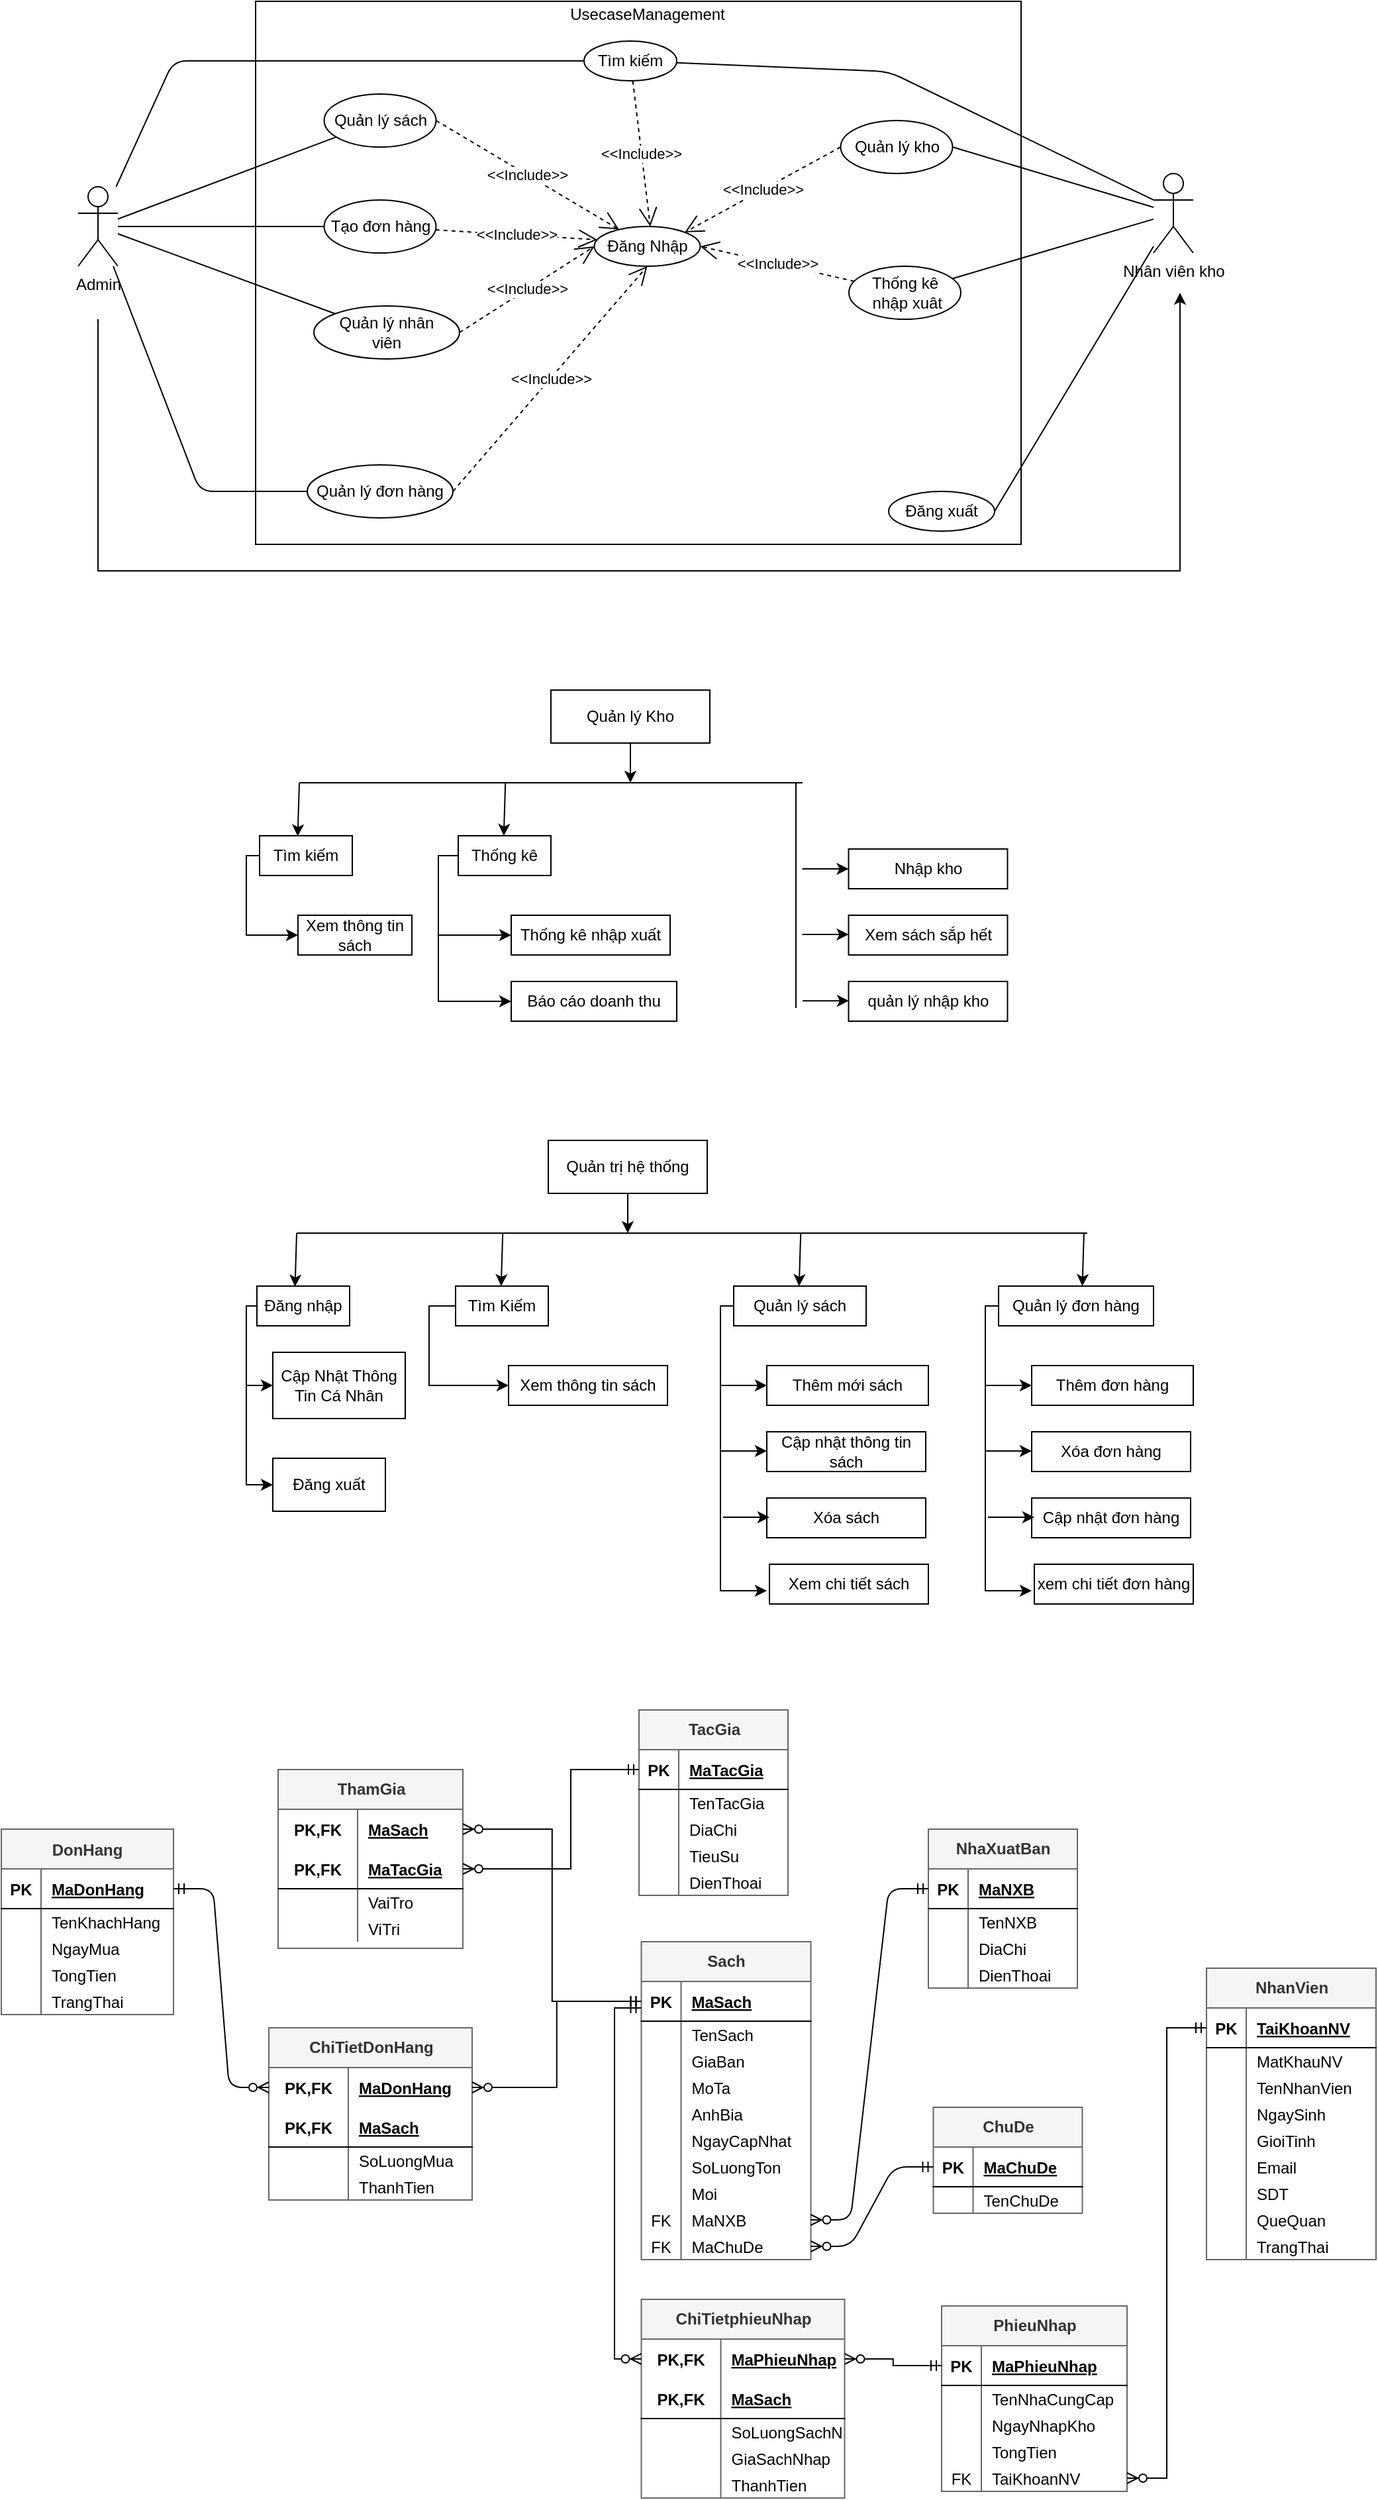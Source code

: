 <mxfile version="13.9.9" type="device"><diagram id="OmWz1GjcpFBO9-UK8Kyz" name="Page-1"><mxGraphModel dx="1242" dy="-557" grid="1" gridSize="10" guides="1" tooltips="1" connect="1" arrows="1" fold="1" page="1" pageScale="1" pageWidth="850" pageHeight="1100" math="0" shadow="0"><root><mxCell id="0"/><mxCell id="1" parent="0"/><mxCell id="ZHIFE43KA9OAXVD3uGKZ-256" value="ThamGia" style="shape=table;startSize=30;container=1;collapsible=1;childLayout=tableLayout;fixedRows=1;rowLines=0;fontStyle=1;align=center;resizeLast=1;fillColor=#f5f5f5;html=1;strokeColor=#666666;fontColor=#333333;" parent="1" vertex="1"><mxGeometry x="419" y="3055" width="139.5" height="135" as="geometry"/></mxCell><mxCell id="ZHIFE43KA9OAXVD3uGKZ-257" value="" style="shape=partialRectangle;collapsible=0;dropTarget=0;pointerEvents=0;fillColor=none;top=0;left=0;bottom=0;right=0;points=[[0,0.5],[1,0.5]];portConstraint=eastwest;" parent="ZHIFE43KA9OAXVD3uGKZ-256" vertex="1"><mxGeometry y="30" width="139.5" height="30" as="geometry"/></mxCell><mxCell id="ZHIFE43KA9OAXVD3uGKZ-258" value="PK,FK" style="shape=partialRectangle;connectable=0;fillColor=none;top=0;left=0;bottom=0;right=0;fontStyle=1;overflow=hidden;" parent="ZHIFE43KA9OAXVD3uGKZ-257" vertex="1"><mxGeometry width="60" height="30" as="geometry"/></mxCell><mxCell id="ZHIFE43KA9OAXVD3uGKZ-259" value="MaSach" style="shape=partialRectangle;connectable=0;fillColor=none;top=0;left=0;bottom=0;right=0;align=left;spacingLeft=6;fontStyle=5;overflow=hidden;" parent="ZHIFE43KA9OAXVD3uGKZ-257" vertex="1"><mxGeometry x="60" width="79.5" height="30" as="geometry"/></mxCell><mxCell id="ZHIFE43KA9OAXVD3uGKZ-260" value="" style="shape=partialRectangle;collapsible=0;dropTarget=0;pointerEvents=0;fillColor=none;top=0;left=0;bottom=1;right=0;points=[[0,0.5],[1,0.5]];portConstraint=eastwest;" parent="ZHIFE43KA9OAXVD3uGKZ-256" vertex="1"><mxGeometry y="60" width="139.5" height="30" as="geometry"/></mxCell><mxCell id="ZHIFE43KA9OAXVD3uGKZ-261" value="PK,FK" style="shape=partialRectangle;connectable=0;fillColor=none;top=0;left=0;bottom=0;right=0;fontStyle=1;overflow=hidden;" parent="ZHIFE43KA9OAXVD3uGKZ-260" vertex="1"><mxGeometry width="60" height="30" as="geometry"/></mxCell><mxCell id="ZHIFE43KA9OAXVD3uGKZ-262" value="MaTacGia" style="shape=partialRectangle;connectable=0;fillColor=none;top=0;left=0;bottom=0;right=0;align=left;spacingLeft=6;fontStyle=5;overflow=hidden;" parent="ZHIFE43KA9OAXVD3uGKZ-260" vertex="1"><mxGeometry x="60" width="79.5" height="30" as="geometry"/></mxCell><mxCell id="ZHIFE43KA9OAXVD3uGKZ-263" value="" style="shape=partialRectangle;collapsible=0;dropTarget=0;pointerEvents=0;fillColor=none;top=0;left=0;bottom=0;right=0;points=[[0,0.5],[1,0.5]];portConstraint=eastwest;" parent="ZHIFE43KA9OAXVD3uGKZ-256" vertex="1"><mxGeometry y="90" width="139.5" height="20" as="geometry"/></mxCell><mxCell id="ZHIFE43KA9OAXVD3uGKZ-264" value="" style="shape=partialRectangle;connectable=0;fillColor=none;top=0;left=0;bottom=0;right=0;editable=1;overflow=hidden;" parent="ZHIFE43KA9OAXVD3uGKZ-263" vertex="1"><mxGeometry width="60" height="20" as="geometry"/></mxCell><mxCell id="ZHIFE43KA9OAXVD3uGKZ-265" value="VaiTro" style="shape=partialRectangle;connectable=0;fillColor=none;top=0;left=0;bottom=0;right=0;align=left;spacingLeft=6;overflow=hidden;" parent="ZHIFE43KA9OAXVD3uGKZ-263" vertex="1"><mxGeometry x="60" width="79.5" height="20" as="geometry"/></mxCell><mxCell id="ZHIFE43KA9OAXVD3uGKZ-266" value="" style="shape=partialRectangle;collapsible=0;dropTarget=0;pointerEvents=0;fillColor=none;top=0;left=0;bottom=0;right=0;points=[[0,0.5],[1,0.5]];portConstraint=eastwest;" parent="ZHIFE43KA9OAXVD3uGKZ-256" vertex="1"><mxGeometry y="110" width="139.5" height="20" as="geometry"/></mxCell><mxCell id="ZHIFE43KA9OAXVD3uGKZ-267" value="" style="shape=partialRectangle;connectable=0;fillColor=none;top=0;left=0;bottom=0;right=0;editable=1;overflow=hidden;" parent="ZHIFE43KA9OAXVD3uGKZ-266" vertex="1"><mxGeometry width="60" height="20" as="geometry"/></mxCell><mxCell id="ZHIFE43KA9OAXVD3uGKZ-268" value="ViTri" style="shape=partialRectangle;connectable=0;fillColor=none;top=0;left=0;bottom=0;right=0;align=left;spacingLeft=6;overflow=hidden;" parent="ZHIFE43KA9OAXVD3uGKZ-266" vertex="1"><mxGeometry x="60" width="79.5" height="20" as="geometry"/></mxCell><mxCell id="ZHIFE43KA9OAXVD3uGKZ-294" value="ChiTietDonHang" style="shape=table;startSize=30;container=1;collapsible=1;childLayout=tableLayout;fixedRows=1;rowLines=0;fontStyle=1;align=center;resizeLast=1;fillColor=#f5f5f5;html=1;strokeColor=#666666;fontColor=#333333;" parent="1" vertex="1"><mxGeometry x="412" y="3250" width="153.5" height="130" as="geometry"/></mxCell><mxCell id="ZHIFE43KA9OAXVD3uGKZ-295" value="" style="shape=partialRectangle;collapsible=0;dropTarget=0;pointerEvents=0;fillColor=none;top=0;left=0;bottom=0;right=0;points=[[0,0.5],[1,0.5]];portConstraint=eastwest;" parent="ZHIFE43KA9OAXVD3uGKZ-294" vertex="1"><mxGeometry y="30" width="153.5" height="30" as="geometry"/></mxCell><mxCell id="ZHIFE43KA9OAXVD3uGKZ-296" value="PK,FK" style="shape=partialRectangle;connectable=0;fillColor=none;top=0;left=0;bottom=0;right=0;fontStyle=1;overflow=hidden;" parent="ZHIFE43KA9OAXVD3uGKZ-295" vertex="1"><mxGeometry width="60" height="30" as="geometry"/></mxCell><mxCell id="ZHIFE43KA9OAXVD3uGKZ-297" value="MaDonHang" style="shape=partialRectangle;connectable=0;fillColor=none;top=0;left=0;bottom=0;right=0;align=left;spacingLeft=6;fontStyle=5;overflow=hidden;" parent="ZHIFE43KA9OAXVD3uGKZ-295" vertex="1"><mxGeometry x="60" width="93.5" height="30" as="geometry"/></mxCell><mxCell id="ZHIFE43KA9OAXVD3uGKZ-298" value="" style="shape=partialRectangle;collapsible=0;dropTarget=0;pointerEvents=0;fillColor=none;top=0;left=0;bottom=1;right=0;points=[[0,0.5],[1,0.5]];portConstraint=eastwest;" parent="ZHIFE43KA9OAXVD3uGKZ-294" vertex="1"><mxGeometry y="60" width="153.5" height="30" as="geometry"/></mxCell><mxCell id="ZHIFE43KA9OAXVD3uGKZ-299" value="PK,FK" style="shape=partialRectangle;connectable=0;fillColor=none;top=0;left=0;bottom=0;right=0;fontStyle=1;overflow=hidden;" parent="ZHIFE43KA9OAXVD3uGKZ-298" vertex="1"><mxGeometry width="60" height="30" as="geometry"/></mxCell><mxCell id="ZHIFE43KA9OAXVD3uGKZ-300" value="MaSach" style="shape=partialRectangle;connectable=0;fillColor=none;top=0;left=0;bottom=0;right=0;align=left;spacingLeft=6;fontStyle=5;overflow=hidden;" parent="ZHIFE43KA9OAXVD3uGKZ-298" vertex="1"><mxGeometry x="60" width="93.5" height="30" as="geometry"/></mxCell><mxCell id="ZHIFE43KA9OAXVD3uGKZ-301" value="" style="shape=partialRectangle;collapsible=0;dropTarget=0;pointerEvents=0;fillColor=none;top=0;left=0;bottom=0;right=0;points=[[0,0.5],[1,0.5]];portConstraint=eastwest;" parent="ZHIFE43KA9OAXVD3uGKZ-294" vertex="1"><mxGeometry y="90" width="153.5" height="20" as="geometry"/></mxCell><mxCell id="ZHIFE43KA9OAXVD3uGKZ-302" value="" style="shape=partialRectangle;connectable=0;fillColor=none;top=0;left=0;bottom=0;right=0;editable=1;overflow=hidden;" parent="ZHIFE43KA9OAXVD3uGKZ-301" vertex="1"><mxGeometry width="60" height="20" as="geometry"/></mxCell><mxCell id="ZHIFE43KA9OAXVD3uGKZ-303" value="SoLuongMua" style="shape=partialRectangle;connectable=0;fillColor=none;top=0;left=0;bottom=0;right=0;align=left;spacingLeft=6;overflow=hidden;" parent="ZHIFE43KA9OAXVD3uGKZ-301" vertex="1"><mxGeometry x="60" width="93.5" height="20" as="geometry"/></mxCell><mxCell id="ZHIFE43KA9OAXVD3uGKZ-304" value="" style="shape=partialRectangle;collapsible=0;dropTarget=0;pointerEvents=0;fillColor=none;top=0;left=0;bottom=0;right=0;points=[[0,0.5],[1,0.5]];portConstraint=eastwest;" parent="ZHIFE43KA9OAXVD3uGKZ-294" vertex="1"><mxGeometry y="110" width="153.5" height="20" as="geometry"/></mxCell><mxCell id="ZHIFE43KA9OAXVD3uGKZ-305" value="" style="shape=partialRectangle;connectable=0;fillColor=none;top=0;left=0;bottom=0;right=0;editable=1;overflow=hidden;" parent="ZHIFE43KA9OAXVD3uGKZ-304" vertex="1"><mxGeometry width="60" height="20" as="geometry"/></mxCell><mxCell id="ZHIFE43KA9OAXVD3uGKZ-306" value="ThanhTien" style="shape=partialRectangle;connectable=0;fillColor=none;top=0;left=0;bottom=0;right=0;align=left;spacingLeft=6;overflow=hidden;" parent="ZHIFE43KA9OAXVD3uGKZ-304" vertex="1"><mxGeometry x="60" width="93.5" height="20" as="geometry"/></mxCell><mxCell id="ZHIFE43KA9OAXVD3uGKZ-307" value="TacGia" style="shape=table;startSize=30;container=1;collapsible=1;childLayout=tableLayout;fixedRows=1;rowLines=0;fontStyle=1;align=center;resizeLast=1;fillColor=#f5f5f5;html=1;strokeColor=#666666;fontColor=#333333;" parent="1" vertex="1"><mxGeometry x="691.5" y="3010" width="112.5" height="140" as="geometry"/></mxCell><mxCell id="ZHIFE43KA9OAXVD3uGKZ-308" value="" style="shape=partialRectangle;collapsible=0;dropTarget=0;pointerEvents=0;fillColor=none;top=0;left=0;bottom=1;right=0;points=[[0,0.5],[1,0.5]];portConstraint=eastwest;" parent="ZHIFE43KA9OAXVD3uGKZ-307" vertex="1"><mxGeometry y="30" width="112.5" height="30" as="geometry"/></mxCell><mxCell id="ZHIFE43KA9OAXVD3uGKZ-309" value="PK" style="shape=partialRectangle;connectable=0;fillColor=none;top=0;left=0;bottom=0;right=0;fontStyle=1;overflow=hidden;" parent="ZHIFE43KA9OAXVD3uGKZ-308" vertex="1"><mxGeometry width="30" height="30" as="geometry"/></mxCell><mxCell id="ZHIFE43KA9OAXVD3uGKZ-310" value="MaTacGia" style="shape=partialRectangle;connectable=0;fillColor=none;top=0;left=0;bottom=0;right=0;align=left;spacingLeft=6;fontStyle=5;overflow=hidden;" parent="ZHIFE43KA9OAXVD3uGKZ-308" vertex="1"><mxGeometry x="30" width="82.5" height="30" as="geometry"/></mxCell><mxCell id="ZHIFE43KA9OAXVD3uGKZ-311" value="" style="shape=partialRectangle;collapsible=0;dropTarget=0;pointerEvents=0;fillColor=none;top=0;left=0;bottom=0;right=0;points=[[0,0.5],[1,0.5]];portConstraint=eastwest;" parent="ZHIFE43KA9OAXVD3uGKZ-307" vertex="1"><mxGeometry y="60" width="112.5" height="20" as="geometry"/></mxCell><mxCell id="ZHIFE43KA9OAXVD3uGKZ-312" value="" style="shape=partialRectangle;connectable=0;fillColor=none;top=0;left=0;bottom=0;right=0;editable=1;overflow=hidden;" parent="ZHIFE43KA9OAXVD3uGKZ-311" vertex="1"><mxGeometry width="30" height="20" as="geometry"/></mxCell><mxCell id="ZHIFE43KA9OAXVD3uGKZ-313" value="TenTacGia" style="shape=partialRectangle;connectable=0;fillColor=none;top=0;left=0;bottom=0;right=0;align=left;spacingLeft=6;overflow=hidden;" parent="ZHIFE43KA9OAXVD3uGKZ-311" vertex="1"><mxGeometry x="30" width="82.5" height="20" as="geometry"/></mxCell><mxCell id="ZHIFE43KA9OAXVD3uGKZ-314" value="" style="shape=partialRectangle;collapsible=0;dropTarget=0;pointerEvents=0;fillColor=none;top=0;left=0;bottom=0;right=0;points=[[0,0.5],[1,0.5]];portConstraint=eastwest;" parent="ZHIFE43KA9OAXVD3uGKZ-307" vertex="1"><mxGeometry y="80" width="112.5" height="20" as="geometry"/></mxCell><mxCell id="ZHIFE43KA9OAXVD3uGKZ-315" value="" style="shape=partialRectangle;connectable=0;fillColor=none;top=0;left=0;bottom=0;right=0;editable=1;overflow=hidden;" parent="ZHIFE43KA9OAXVD3uGKZ-314" vertex="1"><mxGeometry width="30" height="20" as="geometry"/></mxCell><mxCell id="ZHIFE43KA9OAXVD3uGKZ-316" value="DiaChi" style="shape=partialRectangle;connectable=0;fillColor=none;top=0;left=0;bottom=0;right=0;align=left;spacingLeft=6;overflow=hidden;" parent="ZHIFE43KA9OAXVD3uGKZ-314" vertex="1"><mxGeometry x="30" width="82.5" height="20" as="geometry"/></mxCell><mxCell id="ZHIFE43KA9OAXVD3uGKZ-317" value="" style="shape=partialRectangle;collapsible=0;dropTarget=0;pointerEvents=0;fillColor=none;top=0;left=0;bottom=0;right=0;points=[[0,0.5],[1,0.5]];portConstraint=eastwest;" parent="ZHIFE43KA9OAXVD3uGKZ-307" vertex="1"><mxGeometry y="100" width="112.5" height="20" as="geometry"/></mxCell><mxCell id="ZHIFE43KA9OAXVD3uGKZ-318" value="" style="shape=partialRectangle;connectable=0;fillColor=none;top=0;left=0;bottom=0;right=0;editable=1;overflow=hidden;" parent="ZHIFE43KA9OAXVD3uGKZ-317" vertex="1"><mxGeometry width="30" height="20" as="geometry"/></mxCell><mxCell id="ZHIFE43KA9OAXVD3uGKZ-319" value="TieuSu" style="shape=partialRectangle;connectable=0;fillColor=none;top=0;left=0;bottom=0;right=0;align=left;spacingLeft=6;overflow=hidden;" parent="ZHIFE43KA9OAXVD3uGKZ-317" vertex="1"><mxGeometry x="30" width="82.5" height="20" as="geometry"/></mxCell><mxCell id="ZHIFE43KA9OAXVD3uGKZ-320" value="" style="shape=partialRectangle;collapsible=0;dropTarget=0;pointerEvents=0;fillColor=none;top=0;left=0;bottom=0;right=0;points=[[0,0.5],[1,0.5]];portConstraint=eastwest;" parent="ZHIFE43KA9OAXVD3uGKZ-307" vertex="1"><mxGeometry y="120" width="112.5" height="20" as="geometry"/></mxCell><mxCell id="ZHIFE43KA9OAXVD3uGKZ-321" value="" style="shape=partialRectangle;connectable=0;fillColor=none;top=0;left=0;bottom=0;right=0;editable=1;overflow=hidden;" parent="ZHIFE43KA9OAXVD3uGKZ-320" vertex="1"><mxGeometry width="30" height="20" as="geometry"/></mxCell><mxCell id="ZHIFE43KA9OAXVD3uGKZ-322" value="DienThoai" style="shape=partialRectangle;connectable=0;fillColor=none;top=0;left=0;bottom=0;right=0;align=left;spacingLeft=6;overflow=hidden;" parent="ZHIFE43KA9OAXVD3uGKZ-320" vertex="1"><mxGeometry x="30" width="82.5" height="20" as="geometry"/></mxCell><mxCell id="ZHIFE43KA9OAXVD3uGKZ-323" value="ChiTietphieuNhap" style="shape=table;startSize=30;container=1;collapsible=1;childLayout=tableLayout;fixedRows=1;rowLines=0;fontStyle=1;align=center;resizeLast=1;fillColor=#f5f5f5;html=1;strokeColor=#666666;fontColor=#333333;" parent="1" vertex="1"><mxGeometry x="693.25" y="3455" width="153.5" height="150" as="geometry"/></mxCell><mxCell id="ZHIFE43KA9OAXVD3uGKZ-324" value="" style="shape=partialRectangle;collapsible=0;dropTarget=0;pointerEvents=0;fillColor=none;top=0;left=0;bottom=0;right=0;points=[[0,0.5],[1,0.5]];portConstraint=eastwest;" parent="ZHIFE43KA9OAXVD3uGKZ-323" vertex="1"><mxGeometry y="30" width="153.5" height="30" as="geometry"/></mxCell><mxCell id="ZHIFE43KA9OAXVD3uGKZ-325" value="PK,FK" style="shape=partialRectangle;connectable=0;fillColor=none;top=0;left=0;bottom=0;right=0;fontStyle=1;overflow=hidden;" parent="ZHIFE43KA9OAXVD3uGKZ-324" vertex="1"><mxGeometry width="60" height="30" as="geometry"/></mxCell><mxCell id="ZHIFE43KA9OAXVD3uGKZ-326" value="MaPhieuNhap" style="shape=partialRectangle;connectable=0;fillColor=none;top=0;left=0;bottom=0;right=0;align=left;spacingLeft=6;fontStyle=5;overflow=hidden;" parent="ZHIFE43KA9OAXVD3uGKZ-324" vertex="1"><mxGeometry x="60" width="93.5" height="30" as="geometry"/></mxCell><mxCell id="ZHIFE43KA9OAXVD3uGKZ-327" value="" style="shape=partialRectangle;collapsible=0;dropTarget=0;pointerEvents=0;fillColor=none;top=0;left=0;bottom=1;right=0;points=[[0,0.5],[1,0.5]];portConstraint=eastwest;" parent="ZHIFE43KA9OAXVD3uGKZ-323" vertex="1"><mxGeometry y="60" width="153.5" height="30" as="geometry"/></mxCell><mxCell id="ZHIFE43KA9OAXVD3uGKZ-328" value="PK,FK" style="shape=partialRectangle;connectable=0;fillColor=none;top=0;left=0;bottom=0;right=0;fontStyle=1;overflow=hidden;" parent="ZHIFE43KA9OAXVD3uGKZ-327" vertex="1"><mxGeometry width="60" height="30" as="geometry"/></mxCell><mxCell id="ZHIFE43KA9OAXVD3uGKZ-329" value="MaSach" style="shape=partialRectangle;connectable=0;fillColor=none;top=0;left=0;bottom=0;right=0;align=left;spacingLeft=6;fontStyle=5;overflow=hidden;" parent="ZHIFE43KA9OAXVD3uGKZ-327" vertex="1"><mxGeometry x="60" width="93.5" height="30" as="geometry"/></mxCell><mxCell id="ZHIFE43KA9OAXVD3uGKZ-330" value="" style="shape=partialRectangle;collapsible=0;dropTarget=0;pointerEvents=0;fillColor=none;top=0;left=0;bottom=0;right=0;points=[[0,0.5],[1,0.5]];portConstraint=eastwest;" parent="ZHIFE43KA9OAXVD3uGKZ-323" vertex="1"><mxGeometry y="90" width="153.5" height="20" as="geometry"/></mxCell><mxCell id="ZHIFE43KA9OAXVD3uGKZ-331" value="" style="shape=partialRectangle;connectable=0;fillColor=none;top=0;left=0;bottom=0;right=0;editable=1;overflow=hidden;" parent="ZHIFE43KA9OAXVD3uGKZ-330" vertex="1"><mxGeometry width="60" height="20" as="geometry"/></mxCell><mxCell id="ZHIFE43KA9OAXVD3uGKZ-332" value="SoLuongSachNhap" style="shape=partialRectangle;connectable=0;fillColor=none;top=0;left=0;bottom=0;right=0;align=left;spacingLeft=6;overflow=hidden;" parent="ZHIFE43KA9OAXVD3uGKZ-330" vertex="1"><mxGeometry x="60" width="93.5" height="20" as="geometry"/></mxCell><mxCell id="ZHIFE43KA9OAXVD3uGKZ-333" value="" style="shape=partialRectangle;collapsible=0;dropTarget=0;pointerEvents=0;fillColor=none;top=0;left=0;bottom=0;right=0;points=[[0,0.5],[1,0.5]];portConstraint=eastwest;" parent="ZHIFE43KA9OAXVD3uGKZ-323" vertex="1"><mxGeometry y="110" width="153.5" height="20" as="geometry"/></mxCell><mxCell id="ZHIFE43KA9OAXVD3uGKZ-334" value="" style="shape=partialRectangle;connectable=0;fillColor=none;top=0;left=0;bottom=0;right=0;editable=1;overflow=hidden;" parent="ZHIFE43KA9OAXVD3uGKZ-333" vertex="1"><mxGeometry width="60" height="20" as="geometry"/></mxCell><mxCell id="ZHIFE43KA9OAXVD3uGKZ-335" value="GiaSachNhap" style="shape=partialRectangle;connectable=0;fillColor=none;top=0;left=0;bottom=0;right=0;align=left;spacingLeft=6;overflow=hidden;" parent="ZHIFE43KA9OAXVD3uGKZ-333" vertex="1"><mxGeometry x="60" width="93.5" height="20" as="geometry"/></mxCell><mxCell id="ZHIFE43KA9OAXVD3uGKZ-336" value="" style="shape=partialRectangle;collapsible=0;dropTarget=0;pointerEvents=0;fillColor=none;top=0;left=0;bottom=0;right=0;points=[[0,0.5],[1,0.5]];portConstraint=eastwest;" parent="ZHIFE43KA9OAXVD3uGKZ-323" vertex="1"><mxGeometry y="130" width="153.5" height="20" as="geometry"/></mxCell><mxCell id="ZHIFE43KA9OAXVD3uGKZ-337" value="" style="shape=partialRectangle;connectable=0;fillColor=none;top=0;left=0;bottom=0;right=0;editable=1;overflow=hidden;" parent="ZHIFE43KA9OAXVD3uGKZ-336" vertex="1"><mxGeometry width="60" height="20" as="geometry"/></mxCell><mxCell id="ZHIFE43KA9OAXVD3uGKZ-338" value="ThanhTien" style="shape=partialRectangle;connectable=0;fillColor=none;top=0;left=0;bottom=0;right=0;align=left;spacingLeft=6;overflow=hidden;" parent="ZHIFE43KA9OAXVD3uGKZ-336" vertex="1"><mxGeometry x="60" width="93.5" height="20" as="geometry"/></mxCell><mxCell id="ZHIFE43KA9OAXVD3uGKZ-339" value="NhaXuatBan" style="shape=table;startSize=30;container=1;collapsible=1;childLayout=tableLayout;fixedRows=1;rowLines=0;fontStyle=1;align=center;resizeLast=1;fillColor=#f5f5f5;html=1;strokeColor=#666666;fontColor=#333333;" parent="1" vertex="1"><mxGeometry x="910" y="3100" width="112.5" height="120" as="geometry"/></mxCell><mxCell id="ZHIFE43KA9OAXVD3uGKZ-340" value="" style="shape=partialRectangle;collapsible=0;dropTarget=0;pointerEvents=0;fillColor=none;top=0;left=0;bottom=1;right=0;points=[[0,0.5],[1,0.5]];portConstraint=eastwest;" parent="ZHIFE43KA9OAXVD3uGKZ-339" vertex="1"><mxGeometry y="30" width="112.5" height="30" as="geometry"/></mxCell><mxCell id="ZHIFE43KA9OAXVD3uGKZ-341" value="PK" style="shape=partialRectangle;connectable=0;fillColor=none;top=0;left=0;bottom=0;right=0;fontStyle=1;overflow=hidden;" parent="ZHIFE43KA9OAXVD3uGKZ-340" vertex="1"><mxGeometry width="30" height="30" as="geometry"/></mxCell><mxCell id="ZHIFE43KA9OAXVD3uGKZ-342" value="MaNXB" style="shape=partialRectangle;connectable=0;fillColor=none;top=0;left=0;bottom=0;right=0;align=left;spacingLeft=6;fontStyle=5;overflow=hidden;" parent="ZHIFE43KA9OAXVD3uGKZ-340" vertex="1"><mxGeometry x="30" width="82.5" height="30" as="geometry"/></mxCell><mxCell id="ZHIFE43KA9OAXVD3uGKZ-343" value="" style="shape=partialRectangle;collapsible=0;dropTarget=0;pointerEvents=0;fillColor=none;top=0;left=0;bottom=0;right=0;points=[[0,0.5],[1,0.5]];portConstraint=eastwest;" parent="ZHIFE43KA9OAXVD3uGKZ-339" vertex="1"><mxGeometry y="60" width="112.5" height="20" as="geometry"/></mxCell><mxCell id="ZHIFE43KA9OAXVD3uGKZ-344" value="" style="shape=partialRectangle;connectable=0;fillColor=none;top=0;left=0;bottom=0;right=0;editable=1;overflow=hidden;" parent="ZHIFE43KA9OAXVD3uGKZ-343" vertex="1"><mxGeometry width="30" height="20" as="geometry"/></mxCell><mxCell id="ZHIFE43KA9OAXVD3uGKZ-345" value="TenNXB" style="shape=partialRectangle;connectable=0;fillColor=none;top=0;left=0;bottom=0;right=0;align=left;spacingLeft=6;overflow=hidden;" parent="ZHIFE43KA9OAXVD3uGKZ-343" vertex="1"><mxGeometry x="30" width="82.5" height="20" as="geometry"/></mxCell><mxCell id="ZHIFE43KA9OAXVD3uGKZ-346" value="" style="shape=partialRectangle;collapsible=0;dropTarget=0;pointerEvents=0;fillColor=none;top=0;left=0;bottom=0;right=0;points=[[0,0.5],[1,0.5]];portConstraint=eastwest;" parent="ZHIFE43KA9OAXVD3uGKZ-339" vertex="1"><mxGeometry y="80" width="112.5" height="20" as="geometry"/></mxCell><mxCell id="ZHIFE43KA9OAXVD3uGKZ-347" value="" style="shape=partialRectangle;connectable=0;fillColor=none;top=0;left=0;bottom=0;right=0;editable=1;overflow=hidden;" parent="ZHIFE43KA9OAXVD3uGKZ-346" vertex="1"><mxGeometry width="30" height="20" as="geometry"/></mxCell><mxCell id="ZHIFE43KA9OAXVD3uGKZ-348" value="DiaChi" style="shape=partialRectangle;connectable=0;fillColor=none;top=0;left=0;bottom=0;right=0;align=left;spacingLeft=6;overflow=hidden;" parent="ZHIFE43KA9OAXVD3uGKZ-346" vertex="1"><mxGeometry x="30" width="82.5" height="20" as="geometry"/></mxCell><mxCell id="ZHIFE43KA9OAXVD3uGKZ-349" value="" style="shape=partialRectangle;collapsible=0;dropTarget=0;pointerEvents=0;fillColor=none;top=0;left=0;bottom=0;right=0;points=[[0,0.5],[1,0.5]];portConstraint=eastwest;" parent="ZHIFE43KA9OAXVD3uGKZ-339" vertex="1"><mxGeometry y="100" width="112.5" height="20" as="geometry"/></mxCell><mxCell id="ZHIFE43KA9OAXVD3uGKZ-350" value="" style="shape=partialRectangle;connectable=0;fillColor=none;top=0;left=0;bottom=0;right=0;editable=1;overflow=hidden;" parent="ZHIFE43KA9OAXVD3uGKZ-349" vertex="1"><mxGeometry width="30" height="20" as="geometry"/></mxCell><mxCell id="ZHIFE43KA9OAXVD3uGKZ-351" value="DienThoai" style="shape=partialRectangle;connectable=0;fillColor=none;top=0;left=0;bottom=0;right=0;align=left;spacingLeft=6;overflow=hidden;" parent="ZHIFE43KA9OAXVD3uGKZ-349" vertex="1"><mxGeometry x="30" width="82.5" height="20" as="geometry"/></mxCell><mxCell id="ZHIFE43KA9OAXVD3uGKZ-352" value="ChuDe" style="shape=table;startSize=30;container=1;collapsible=1;childLayout=tableLayout;fixedRows=1;rowLines=0;fontStyle=1;align=center;resizeLast=1;fillColor=#f5f5f5;html=1;strokeColor=#666666;fontColor=#333333;" parent="1" vertex="1"><mxGeometry x="913.75" y="3310" width="112.5" height="80" as="geometry"/></mxCell><mxCell id="ZHIFE43KA9OAXVD3uGKZ-353" value="" style="shape=partialRectangle;collapsible=0;dropTarget=0;pointerEvents=0;fillColor=none;top=0;left=0;bottom=1;right=0;points=[[0,0.5],[1,0.5]];portConstraint=eastwest;" parent="ZHIFE43KA9OAXVD3uGKZ-352" vertex="1"><mxGeometry y="30" width="112.5" height="30" as="geometry"/></mxCell><mxCell id="ZHIFE43KA9OAXVD3uGKZ-354" value="PK" style="shape=partialRectangle;connectable=0;fillColor=none;top=0;left=0;bottom=0;right=0;fontStyle=1;overflow=hidden;" parent="ZHIFE43KA9OAXVD3uGKZ-353" vertex="1"><mxGeometry width="30" height="30" as="geometry"/></mxCell><mxCell id="ZHIFE43KA9OAXVD3uGKZ-355" value="MaChuDe" style="shape=partialRectangle;connectable=0;fillColor=none;top=0;left=0;bottom=0;right=0;align=left;spacingLeft=6;fontStyle=5;overflow=hidden;" parent="ZHIFE43KA9OAXVD3uGKZ-353" vertex="1"><mxGeometry x="30" width="82.5" height="30" as="geometry"/></mxCell><mxCell id="ZHIFE43KA9OAXVD3uGKZ-356" value="" style="shape=partialRectangle;collapsible=0;dropTarget=0;pointerEvents=0;fillColor=none;top=0;left=0;bottom=0;right=0;points=[[0,0.5],[1,0.5]];portConstraint=eastwest;" parent="ZHIFE43KA9OAXVD3uGKZ-352" vertex="1"><mxGeometry y="60" width="112.5" height="20" as="geometry"/></mxCell><mxCell id="ZHIFE43KA9OAXVD3uGKZ-357" value="" style="shape=partialRectangle;connectable=0;fillColor=none;top=0;left=0;bottom=0;right=0;editable=1;overflow=hidden;" parent="ZHIFE43KA9OAXVD3uGKZ-356" vertex="1"><mxGeometry width="30" height="20" as="geometry"/></mxCell><mxCell id="ZHIFE43KA9OAXVD3uGKZ-358" value="TenChuDe" style="shape=partialRectangle;connectable=0;fillColor=none;top=0;left=0;bottom=0;right=0;align=left;spacingLeft=6;overflow=hidden;" parent="ZHIFE43KA9OAXVD3uGKZ-356" vertex="1"><mxGeometry x="30" width="82.5" height="20" as="geometry"/></mxCell><mxCell id="ZHIFE43KA9OAXVD3uGKZ-359" value="NhanVien" style="shape=table;startSize=30;container=1;collapsible=1;childLayout=tableLayout;fixedRows=1;rowLines=0;fontStyle=1;align=center;resizeLast=1;fillColor=#f5f5f5;html=1;strokeColor=#666666;fontColor=#333333;" parent="1" vertex="1"><mxGeometry x="1120" y="3205" width="128" height="220" as="geometry"/></mxCell><mxCell id="ZHIFE43KA9OAXVD3uGKZ-360" value="" style="shape=partialRectangle;collapsible=0;dropTarget=0;pointerEvents=0;fillColor=none;top=0;left=0;bottom=1;right=0;points=[[0,0.5],[1,0.5]];portConstraint=eastwest;" parent="ZHIFE43KA9OAXVD3uGKZ-359" vertex="1"><mxGeometry y="30" width="128" height="30" as="geometry"/></mxCell><mxCell id="ZHIFE43KA9OAXVD3uGKZ-361" value="PK" style="shape=partialRectangle;connectable=0;fillColor=none;top=0;left=0;bottom=0;right=0;fontStyle=1;overflow=hidden;" parent="ZHIFE43KA9OAXVD3uGKZ-360" vertex="1"><mxGeometry width="30" height="30" as="geometry"/></mxCell><mxCell id="ZHIFE43KA9OAXVD3uGKZ-362" value="TaiKhoanNV" style="shape=partialRectangle;connectable=0;fillColor=none;top=0;left=0;bottom=0;right=0;align=left;spacingLeft=6;fontStyle=5;overflow=hidden;" parent="ZHIFE43KA9OAXVD3uGKZ-360" vertex="1"><mxGeometry x="30" width="98" height="30" as="geometry"/></mxCell><mxCell id="ZHIFE43KA9OAXVD3uGKZ-363" value="" style="shape=partialRectangle;collapsible=0;dropTarget=0;pointerEvents=0;fillColor=none;top=0;left=0;bottom=0;right=0;points=[[0,0.5],[1,0.5]];portConstraint=eastwest;" parent="ZHIFE43KA9OAXVD3uGKZ-359" vertex="1"><mxGeometry y="60" width="128" height="20" as="geometry"/></mxCell><mxCell id="ZHIFE43KA9OAXVD3uGKZ-364" value="" style="shape=partialRectangle;connectable=0;fillColor=none;top=0;left=0;bottom=0;right=0;editable=1;overflow=hidden;" parent="ZHIFE43KA9OAXVD3uGKZ-363" vertex="1"><mxGeometry width="30" height="20" as="geometry"/></mxCell><mxCell id="ZHIFE43KA9OAXVD3uGKZ-365" value="MatKhauNV" style="shape=partialRectangle;connectable=0;fillColor=none;top=0;left=0;bottom=0;right=0;align=left;spacingLeft=6;overflow=hidden;" parent="ZHIFE43KA9OAXVD3uGKZ-363" vertex="1"><mxGeometry x="30" width="98" height="20" as="geometry"/></mxCell><mxCell id="ZHIFE43KA9OAXVD3uGKZ-366" value="" style="shape=partialRectangle;collapsible=0;dropTarget=0;pointerEvents=0;fillColor=none;top=0;left=0;bottom=0;right=0;points=[[0,0.5],[1,0.5]];portConstraint=eastwest;" parent="ZHIFE43KA9OAXVD3uGKZ-359" vertex="1"><mxGeometry y="80" width="128" height="20" as="geometry"/></mxCell><mxCell id="ZHIFE43KA9OAXVD3uGKZ-367" value="" style="shape=partialRectangle;connectable=0;fillColor=none;top=0;left=0;bottom=0;right=0;editable=1;overflow=hidden;" parent="ZHIFE43KA9OAXVD3uGKZ-366" vertex="1"><mxGeometry width="30" height="20" as="geometry"/></mxCell><mxCell id="ZHIFE43KA9OAXVD3uGKZ-368" value="TenNhanVien" style="shape=partialRectangle;connectable=0;fillColor=none;top=0;left=0;bottom=0;right=0;align=left;spacingLeft=6;overflow=hidden;" parent="ZHIFE43KA9OAXVD3uGKZ-366" vertex="1"><mxGeometry x="30" width="98" height="20" as="geometry"/></mxCell><mxCell id="ZHIFE43KA9OAXVD3uGKZ-369" value="" style="shape=partialRectangle;collapsible=0;dropTarget=0;pointerEvents=0;fillColor=none;top=0;left=0;bottom=0;right=0;points=[[0,0.5],[1,0.5]];portConstraint=eastwest;" parent="ZHIFE43KA9OAXVD3uGKZ-359" vertex="1"><mxGeometry y="100" width="128" height="20" as="geometry"/></mxCell><mxCell id="ZHIFE43KA9OAXVD3uGKZ-370" value="" style="shape=partialRectangle;connectable=0;fillColor=none;top=0;left=0;bottom=0;right=0;editable=1;overflow=hidden;" parent="ZHIFE43KA9OAXVD3uGKZ-369" vertex="1"><mxGeometry width="30" height="20" as="geometry"/></mxCell><mxCell id="ZHIFE43KA9OAXVD3uGKZ-371" value="NgaySinh" style="shape=partialRectangle;connectable=0;fillColor=none;top=0;left=0;bottom=0;right=0;align=left;spacingLeft=6;overflow=hidden;" parent="ZHIFE43KA9OAXVD3uGKZ-369" vertex="1"><mxGeometry x="30" width="98" height="20" as="geometry"/></mxCell><mxCell id="ZHIFE43KA9OAXVD3uGKZ-372" value="" style="shape=partialRectangle;collapsible=0;dropTarget=0;pointerEvents=0;fillColor=none;top=0;left=0;bottom=0;right=0;points=[[0,0.5],[1,0.5]];portConstraint=eastwest;" parent="ZHIFE43KA9OAXVD3uGKZ-359" vertex="1"><mxGeometry y="120" width="128" height="20" as="geometry"/></mxCell><mxCell id="ZHIFE43KA9OAXVD3uGKZ-373" value="" style="shape=partialRectangle;connectable=0;fillColor=none;top=0;left=0;bottom=0;right=0;editable=1;overflow=hidden;" parent="ZHIFE43KA9OAXVD3uGKZ-372" vertex="1"><mxGeometry width="30" height="20" as="geometry"/></mxCell><mxCell id="ZHIFE43KA9OAXVD3uGKZ-374" value="GioiTinh" style="shape=partialRectangle;connectable=0;fillColor=none;top=0;left=0;bottom=0;right=0;align=left;spacingLeft=6;overflow=hidden;" parent="ZHIFE43KA9OAXVD3uGKZ-372" vertex="1"><mxGeometry x="30" width="98" height="20" as="geometry"/></mxCell><mxCell id="ZHIFE43KA9OAXVD3uGKZ-375" value="" style="shape=partialRectangle;collapsible=0;dropTarget=0;pointerEvents=0;fillColor=none;top=0;left=0;bottom=0;right=0;points=[[0,0.5],[1,0.5]];portConstraint=eastwest;" parent="ZHIFE43KA9OAXVD3uGKZ-359" vertex="1"><mxGeometry y="140" width="128" height="20" as="geometry"/></mxCell><mxCell id="ZHIFE43KA9OAXVD3uGKZ-376" value="" style="shape=partialRectangle;connectable=0;fillColor=none;top=0;left=0;bottom=0;right=0;editable=1;overflow=hidden;" parent="ZHIFE43KA9OAXVD3uGKZ-375" vertex="1"><mxGeometry width="30" height="20" as="geometry"/></mxCell><mxCell id="ZHIFE43KA9OAXVD3uGKZ-377" value="Email" style="shape=partialRectangle;connectable=0;fillColor=none;top=0;left=0;bottom=0;right=0;align=left;spacingLeft=6;overflow=hidden;" parent="ZHIFE43KA9OAXVD3uGKZ-375" vertex="1"><mxGeometry x="30" width="98" height="20" as="geometry"/></mxCell><mxCell id="ZHIFE43KA9OAXVD3uGKZ-378" value="" style="shape=partialRectangle;collapsible=0;dropTarget=0;pointerEvents=0;fillColor=none;top=0;left=0;bottom=0;right=0;points=[[0,0.5],[1,0.5]];portConstraint=eastwest;" parent="ZHIFE43KA9OAXVD3uGKZ-359" vertex="1"><mxGeometry y="160" width="128" height="20" as="geometry"/></mxCell><mxCell id="ZHIFE43KA9OAXVD3uGKZ-379" value="" style="shape=partialRectangle;connectable=0;fillColor=none;top=0;left=0;bottom=0;right=0;editable=1;overflow=hidden;" parent="ZHIFE43KA9OAXVD3uGKZ-378" vertex="1"><mxGeometry width="30" height="20" as="geometry"/></mxCell><mxCell id="ZHIFE43KA9OAXVD3uGKZ-380" value="SDT" style="shape=partialRectangle;connectable=0;fillColor=none;top=0;left=0;bottom=0;right=0;align=left;spacingLeft=6;overflow=hidden;" parent="ZHIFE43KA9OAXVD3uGKZ-378" vertex="1"><mxGeometry x="30" width="98" height="20" as="geometry"/></mxCell><mxCell id="ZHIFE43KA9OAXVD3uGKZ-381" value="" style="shape=partialRectangle;collapsible=0;dropTarget=0;pointerEvents=0;fillColor=none;top=0;left=0;bottom=0;right=0;points=[[0,0.5],[1,0.5]];portConstraint=eastwest;" parent="ZHIFE43KA9OAXVD3uGKZ-359" vertex="1"><mxGeometry y="180" width="128" height="20" as="geometry"/></mxCell><mxCell id="ZHIFE43KA9OAXVD3uGKZ-382" value="" style="shape=partialRectangle;connectable=0;fillColor=none;top=0;left=0;bottom=0;right=0;editable=1;overflow=hidden;" parent="ZHIFE43KA9OAXVD3uGKZ-381" vertex="1"><mxGeometry width="30" height="20" as="geometry"/></mxCell><mxCell id="ZHIFE43KA9OAXVD3uGKZ-383" value="QueQuan" style="shape=partialRectangle;connectable=0;fillColor=none;top=0;left=0;bottom=0;right=0;align=left;spacingLeft=6;overflow=hidden;" parent="ZHIFE43KA9OAXVD3uGKZ-381" vertex="1"><mxGeometry x="30" width="98" height="20" as="geometry"/></mxCell><mxCell id="ZHIFE43KA9OAXVD3uGKZ-384" value="" style="shape=partialRectangle;collapsible=0;dropTarget=0;pointerEvents=0;fillColor=none;top=0;left=0;bottom=0;right=0;points=[[0,0.5],[1,0.5]];portConstraint=eastwest;" parent="ZHIFE43KA9OAXVD3uGKZ-359" vertex="1"><mxGeometry y="200" width="128" height="20" as="geometry"/></mxCell><mxCell id="ZHIFE43KA9OAXVD3uGKZ-385" value="" style="shape=partialRectangle;connectable=0;fillColor=none;top=0;left=0;bottom=0;right=0;editable=1;overflow=hidden;" parent="ZHIFE43KA9OAXVD3uGKZ-384" vertex="1"><mxGeometry width="30" height="20" as="geometry"/></mxCell><mxCell id="ZHIFE43KA9OAXVD3uGKZ-386" value="TrangThai" style="shape=partialRectangle;connectable=0;fillColor=none;top=0;left=0;bottom=0;right=0;align=left;spacingLeft=6;overflow=hidden;" parent="ZHIFE43KA9OAXVD3uGKZ-384" vertex="1"><mxGeometry x="30" width="98" height="20" as="geometry"/></mxCell><mxCell id="ZHIFE43KA9OAXVD3uGKZ-387" value="PhieuNhap" style="shape=table;startSize=30;container=1;collapsible=1;childLayout=tableLayout;fixedRows=1;rowLines=0;fontStyle=1;align=center;resizeLast=1;fillColor=#f5f5f5;html=1;strokeColor=#666666;fontColor=#333333;" parent="1" vertex="1"><mxGeometry x="920" y="3460" width="140" height="140" as="geometry"/></mxCell><mxCell id="ZHIFE43KA9OAXVD3uGKZ-388" value="" style="shape=partialRectangle;collapsible=0;dropTarget=0;pointerEvents=0;fillColor=none;top=0;left=0;bottom=1;right=0;points=[[0,0.5],[1,0.5]];portConstraint=eastwest;" parent="ZHIFE43KA9OAXVD3uGKZ-387" vertex="1"><mxGeometry y="30" width="140" height="30" as="geometry"/></mxCell><mxCell id="ZHIFE43KA9OAXVD3uGKZ-389" value="PK" style="shape=partialRectangle;connectable=0;fillColor=none;top=0;left=0;bottom=0;right=0;fontStyle=1;overflow=hidden;" parent="ZHIFE43KA9OAXVD3uGKZ-388" vertex="1"><mxGeometry width="30" height="30" as="geometry"/></mxCell><mxCell id="ZHIFE43KA9OAXVD3uGKZ-390" value="MaPhieuNhap" style="shape=partialRectangle;connectable=0;fillColor=none;top=0;left=0;bottom=0;right=0;align=left;spacingLeft=6;fontStyle=5;overflow=hidden;" parent="ZHIFE43KA9OAXVD3uGKZ-388" vertex="1"><mxGeometry x="30" width="110" height="30" as="geometry"/></mxCell><mxCell id="ZHIFE43KA9OAXVD3uGKZ-391" value="" style="shape=partialRectangle;collapsible=0;dropTarget=0;pointerEvents=0;fillColor=none;top=0;left=0;bottom=0;right=0;points=[[0,0.5],[1,0.5]];portConstraint=eastwest;" parent="ZHIFE43KA9OAXVD3uGKZ-387" vertex="1"><mxGeometry y="60" width="140" height="20" as="geometry"/></mxCell><mxCell id="ZHIFE43KA9OAXVD3uGKZ-392" value="" style="shape=partialRectangle;connectable=0;fillColor=none;top=0;left=0;bottom=0;right=0;editable=1;overflow=hidden;" parent="ZHIFE43KA9OAXVD3uGKZ-391" vertex="1"><mxGeometry width="30" height="20" as="geometry"/></mxCell><mxCell id="ZHIFE43KA9OAXVD3uGKZ-393" value="TenNhaCungCap" style="shape=partialRectangle;connectable=0;fillColor=none;top=0;left=0;bottom=0;right=0;align=left;spacingLeft=6;overflow=hidden;" parent="ZHIFE43KA9OAXVD3uGKZ-391" vertex="1"><mxGeometry x="30" width="110" height="20" as="geometry"/></mxCell><mxCell id="ZHIFE43KA9OAXVD3uGKZ-394" value="" style="shape=partialRectangle;collapsible=0;dropTarget=0;pointerEvents=0;fillColor=none;top=0;left=0;bottom=0;right=0;points=[[0,0.5],[1,0.5]];portConstraint=eastwest;" parent="ZHIFE43KA9OAXVD3uGKZ-387" vertex="1"><mxGeometry y="80" width="140" height="20" as="geometry"/></mxCell><mxCell id="ZHIFE43KA9OAXVD3uGKZ-395" value="" style="shape=partialRectangle;connectable=0;fillColor=none;top=0;left=0;bottom=0;right=0;editable=1;overflow=hidden;" parent="ZHIFE43KA9OAXVD3uGKZ-394" vertex="1"><mxGeometry width="30" height="20" as="geometry"/></mxCell><mxCell id="ZHIFE43KA9OAXVD3uGKZ-396" value="NgayNhapKho" style="shape=partialRectangle;connectable=0;fillColor=none;top=0;left=0;bottom=0;right=0;align=left;spacingLeft=6;overflow=hidden;" parent="ZHIFE43KA9OAXVD3uGKZ-394" vertex="1"><mxGeometry x="30" width="110" height="20" as="geometry"/></mxCell><mxCell id="ZHIFE43KA9OAXVD3uGKZ-397" value="" style="shape=partialRectangle;collapsible=0;dropTarget=0;pointerEvents=0;fillColor=none;top=0;left=0;bottom=0;right=0;points=[[0,0.5],[1,0.5]];portConstraint=eastwest;" parent="ZHIFE43KA9OAXVD3uGKZ-387" vertex="1"><mxGeometry y="100" width="140" height="20" as="geometry"/></mxCell><mxCell id="ZHIFE43KA9OAXVD3uGKZ-398" value="" style="shape=partialRectangle;connectable=0;fillColor=none;top=0;left=0;bottom=0;right=0;editable=1;overflow=hidden;" parent="ZHIFE43KA9OAXVD3uGKZ-397" vertex="1"><mxGeometry width="30" height="20" as="geometry"/></mxCell><mxCell id="ZHIFE43KA9OAXVD3uGKZ-399" value="TongTien" style="shape=partialRectangle;connectable=0;fillColor=none;top=0;left=0;bottom=0;right=0;align=left;spacingLeft=6;overflow=hidden;" parent="ZHIFE43KA9OAXVD3uGKZ-397" vertex="1"><mxGeometry x="30" width="110" height="20" as="geometry"/></mxCell><mxCell id="ZHIFE43KA9OAXVD3uGKZ-400" value="" style="shape=partialRectangle;collapsible=0;dropTarget=0;pointerEvents=0;fillColor=none;top=0;left=0;bottom=0;right=0;points=[[0,0.5],[1,0.5]];portConstraint=eastwest;" parent="ZHIFE43KA9OAXVD3uGKZ-387" vertex="1"><mxGeometry y="120" width="140" height="20" as="geometry"/></mxCell><mxCell id="ZHIFE43KA9OAXVD3uGKZ-401" value="FK" style="shape=partialRectangle;connectable=0;fillColor=none;top=0;left=0;bottom=0;right=0;editable=1;overflow=hidden;" parent="ZHIFE43KA9OAXVD3uGKZ-400" vertex="1"><mxGeometry width="30" height="20" as="geometry"/></mxCell><mxCell id="ZHIFE43KA9OAXVD3uGKZ-402" value="TaiKhoanNV" style="shape=partialRectangle;connectable=0;fillColor=none;top=0;left=0;bottom=0;right=0;align=left;spacingLeft=6;overflow=hidden;" parent="ZHIFE43KA9OAXVD3uGKZ-400" vertex="1"><mxGeometry x="30" width="110" height="20" as="geometry"/></mxCell><mxCell id="ZHIFE43KA9OAXVD3uGKZ-403" value="DonHang" style="shape=table;startSize=30;container=1;collapsible=1;childLayout=tableLayout;fixedRows=1;rowLines=0;fontStyle=1;align=center;resizeLast=1;fillColor=#f5f5f5;strokeColor=#666666;fontColor=#333333;" parent="1" vertex="1"><mxGeometry x="210" y="3100" width="130" height="140" as="geometry"/></mxCell><mxCell id="ZHIFE43KA9OAXVD3uGKZ-404" value="" style="shape=partialRectangle;collapsible=0;dropTarget=0;pointerEvents=0;fillColor=none;top=0;left=0;bottom=1;right=0;points=[[0,0.5],[1,0.5]];portConstraint=eastwest;" parent="ZHIFE43KA9OAXVD3uGKZ-403" vertex="1"><mxGeometry y="30" width="130" height="30" as="geometry"/></mxCell><mxCell id="ZHIFE43KA9OAXVD3uGKZ-405" value="PK" style="shape=partialRectangle;connectable=0;fillColor=none;top=0;left=0;bottom=0;right=0;fontStyle=1;overflow=hidden;" parent="ZHIFE43KA9OAXVD3uGKZ-404" vertex="1"><mxGeometry width="30" height="30" as="geometry"/></mxCell><mxCell id="ZHIFE43KA9OAXVD3uGKZ-406" value="MaDonHang" style="shape=partialRectangle;connectable=0;fillColor=none;top=0;left=0;bottom=0;right=0;align=left;spacingLeft=6;fontStyle=5;overflow=hidden;" parent="ZHIFE43KA9OAXVD3uGKZ-404" vertex="1"><mxGeometry x="30" width="100" height="30" as="geometry"/></mxCell><mxCell id="ZHIFE43KA9OAXVD3uGKZ-407" value="" style="shape=partialRectangle;collapsible=0;dropTarget=0;pointerEvents=0;fillColor=none;top=0;left=0;bottom=0;right=0;points=[[0,0.5],[1,0.5]];portConstraint=eastwest;" parent="ZHIFE43KA9OAXVD3uGKZ-403" vertex="1"><mxGeometry y="60" width="130" height="20" as="geometry"/></mxCell><mxCell id="ZHIFE43KA9OAXVD3uGKZ-408" value="" style="shape=partialRectangle;connectable=0;fillColor=none;top=0;left=0;bottom=0;right=0;editable=1;overflow=hidden;" parent="ZHIFE43KA9OAXVD3uGKZ-407" vertex="1"><mxGeometry width="30" height="20" as="geometry"/></mxCell><mxCell id="ZHIFE43KA9OAXVD3uGKZ-409" value="TenKhachHang" style="shape=partialRectangle;connectable=0;fillColor=none;top=0;left=0;bottom=0;right=0;align=left;spacingLeft=6;overflow=hidden;" parent="ZHIFE43KA9OAXVD3uGKZ-407" vertex="1"><mxGeometry x="30" width="100" height="20" as="geometry"/></mxCell><mxCell id="ZHIFE43KA9OAXVD3uGKZ-410" value="" style="shape=partialRectangle;collapsible=0;dropTarget=0;pointerEvents=0;fillColor=none;top=0;left=0;bottom=0;right=0;points=[[0,0.5],[1,0.5]];portConstraint=eastwest;" parent="ZHIFE43KA9OAXVD3uGKZ-403" vertex="1"><mxGeometry y="80" width="130" height="20" as="geometry"/></mxCell><mxCell id="ZHIFE43KA9OAXVD3uGKZ-411" value="" style="shape=partialRectangle;connectable=0;fillColor=none;top=0;left=0;bottom=0;right=0;editable=1;overflow=hidden;" parent="ZHIFE43KA9OAXVD3uGKZ-410" vertex="1"><mxGeometry width="30" height="20" as="geometry"/></mxCell><mxCell id="ZHIFE43KA9OAXVD3uGKZ-412" value="NgayMua" style="shape=partialRectangle;connectable=0;fillColor=none;top=0;left=0;bottom=0;right=0;align=left;spacingLeft=6;overflow=hidden;" parent="ZHIFE43KA9OAXVD3uGKZ-410" vertex="1"><mxGeometry x="30" width="100" height="20" as="geometry"/></mxCell><mxCell id="ZHIFE43KA9OAXVD3uGKZ-431" value="" style="shape=partialRectangle;collapsible=0;dropTarget=0;pointerEvents=0;fillColor=none;top=0;left=0;bottom=0;right=0;points=[[0,0.5],[1,0.5]];portConstraint=eastwest;" parent="ZHIFE43KA9OAXVD3uGKZ-403" vertex="1"><mxGeometry y="100" width="130" height="20" as="geometry"/></mxCell><mxCell id="ZHIFE43KA9OAXVD3uGKZ-432" value="" style="shape=partialRectangle;connectable=0;fillColor=none;top=0;left=0;bottom=0;right=0;editable=1;overflow=hidden;" parent="ZHIFE43KA9OAXVD3uGKZ-431" vertex="1"><mxGeometry width="30" height="20" as="geometry"/></mxCell><mxCell id="ZHIFE43KA9OAXVD3uGKZ-433" value="TongTien" style="shape=partialRectangle;connectable=0;fillColor=none;top=0;left=0;bottom=0;right=0;align=left;spacingLeft=6;overflow=hidden;" parent="ZHIFE43KA9OAXVD3uGKZ-431" vertex="1"><mxGeometry x="30" width="100" height="20" as="geometry"/></mxCell><mxCell id="ZHIFE43KA9OAXVD3uGKZ-434" value="" style="shape=partialRectangle;collapsible=0;dropTarget=0;pointerEvents=0;fillColor=none;top=0;left=0;bottom=0;right=0;points=[[0,0.5],[1,0.5]];portConstraint=eastwest;" parent="ZHIFE43KA9OAXVD3uGKZ-403" vertex="1"><mxGeometry y="120" width="130" height="20" as="geometry"/></mxCell><mxCell id="ZHIFE43KA9OAXVD3uGKZ-435" value="" style="shape=partialRectangle;connectable=0;fillColor=none;top=0;left=0;bottom=0;right=0;editable=1;overflow=hidden;" parent="ZHIFE43KA9OAXVD3uGKZ-434" vertex="1"><mxGeometry width="30" height="20" as="geometry"/></mxCell><mxCell id="ZHIFE43KA9OAXVD3uGKZ-436" value="TrangThai" style="shape=partialRectangle;connectable=0;fillColor=none;top=0;left=0;bottom=0;right=0;align=left;spacingLeft=6;overflow=hidden;" parent="ZHIFE43KA9OAXVD3uGKZ-434" vertex="1"><mxGeometry x="30" width="100" height="20" as="geometry"/></mxCell><mxCell id="ZHIFE43KA9OAXVD3uGKZ-472" value="Sach" style="shape=table;startSize=30;container=1;collapsible=1;childLayout=tableLayout;fixedRows=1;rowLines=0;fontStyle=1;align=center;resizeLast=1;fillColor=#f5f5f5;html=1;strokeColor=#666666;fontColor=#333333;" parent="1" vertex="1"><mxGeometry x="693.25" y="3185" width="128" height="240" as="geometry"/></mxCell><mxCell id="ZHIFE43KA9OAXVD3uGKZ-473" value="" style="shape=partialRectangle;collapsible=0;dropTarget=0;pointerEvents=0;fillColor=none;top=0;left=0;bottom=1;right=0;points=[[0,0.5],[1,0.5]];portConstraint=eastwest;" parent="ZHIFE43KA9OAXVD3uGKZ-472" vertex="1"><mxGeometry y="30" width="128" height="30" as="geometry"/></mxCell><mxCell id="ZHIFE43KA9OAXVD3uGKZ-474" value="PK" style="shape=partialRectangle;connectable=0;fillColor=none;top=0;left=0;bottom=0;right=0;fontStyle=1;overflow=hidden;" parent="ZHIFE43KA9OAXVD3uGKZ-473" vertex="1"><mxGeometry width="30" height="30" as="geometry"/></mxCell><mxCell id="ZHIFE43KA9OAXVD3uGKZ-475" value="MaSach" style="shape=partialRectangle;connectable=0;fillColor=none;top=0;left=0;bottom=0;right=0;align=left;spacingLeft=6;fontStyle=5;overflow=hidden;" parent="ZHIFE43KA9OAXVD3uGKZ-473" vertex="1"><mxGeometry x="30" width="98" height="30" as="geometry"/></mxCell><mxCell id="ZHIFE43KA9OAXVD3uGKZ-476" value="" style="shape=partialRectangle;collapsible=0;dropTarget=0;pointerEvents=0;fillColor=none;top=0;left=0;bottom=0;right=0;points=[[0,0.5],[1,0.5]];portConstraint=eastwest;" parent="ZHIFE43KA9OAXVD3uGKZ-472" vertex="1"><mxGeometry y="60" width="128" height="20" as="geometry"/></mxCell><mxCell id="ZHIFE43KA9OAXVD3uGKZ-477" value="" style="shape=partialRectangle;connectable=0;fillColor=none;top=0;left=0;bottom=0;right=0;editable=1;overflow=hidden;" parent="ZHIFE43KA9OAXVD3uGKZ-476" vertex="1"><mxGeometry width="30" height="20" as="geometry"/></mxCell><mxCell id="ZHIFE43KA9OAXVD3uGKZ-478" value="TenSach" style="shape=partialRectangle;connectable=0;fillColor=none;top=0;left=0;bottom=0;right=0;align=left;spacingLeft=6;overflow=hidden;" parent="ZHIFE43KA9OAXVD3uGKZ-476" vertex="1"><mxGeometry x="30" width="98" height="20" as="geometry"/></mxCell><mxCell id="ZHIFE43KA9OAXVD3uGKZ-479" value="" style="shape=partialRectangle;collapsible=0;dropTarget=0;pointerEvents=0;fillColor=none;top=0;left=0;bottom=0;right=0;points=[[0,0.5],[1,0.5]];portConstraint=eastwest;" parent="ZHIFE43KA9OAXVD3uGKZ-472" vertex="1"><mxGeometry y="80" width="128" height="20" as="geometry"/></mxCell><mxCell id="ZHIFE43KA9OAXVD3uGKZ-480" value="" style="shape=partialRectangle;connectable=0;fillColor=none;top=0;left=0;bottom=0;right=0;editable=1;overflow=hidden;" parent="ZHIFE43KA9OAXVD3uGKZ-479" vertex="1"><mxGeometry width="30" height="20" as="geometry"/></mxCell><mxCell id="ZHIFE43KA9OAXVD3uGKZ-481" value="GiaBan" style="shape=partialRectangle;connectable=0;fillColor=none;top=0;left=0;bottom=0;right=0;align=left;spacingLeft=6;overflow=hidden;" parent="ZHIFE43KA9OAXVD3uGKZ-479" vertex="1"><mxGeometry x="30" width="98" height="20" as="geometry"/></mxCell><mxCell id="ZHIFE43KA9OAXVD3uGKZ-482" value="" style="shape=partialRectangle;collapsible=0;dropTarget=0;pointerEvents=0;fillColor=none;top=0;left=0;bottom=0;right=0;points=[[0,0.5],[1,0.5]];portConstraint=eastwest;" parent="ZHIFE43KA9OAXVD3uGKZ-472" vertex="1"><mxGeometry y="100" width="128" height="20" as="geometry"/></mxCell><mxCell id="ZHIFE43KA9OAXVD3uGKZ-483" value="" style="shape=partialRectangle;connectable=0;fillColor=none;top=0;left=0;bottom=0;right=0;editable=1;overflow=hidden;" parent="ZHIFE43KA9OAXVD3uGKZ-482" vertex="1"><mxGeometry width="30" height="20" as="geometry"/></mxCell><mxCell id="ZHIFE43KA9OAXVD3uGKZ-484" value="MoTa" style="shape=partialRectangle;connectable=0;fillColor=none;top=0;left=0;bottom=0;right=0;align=left;spacingLeft=6;overflow=hidden;" parent="ZHIFE43KA9OAXVD3uGKZ-482" vertex="1"><mxGeometry x="30" width="98" height="20" as="geometry"/></mxCell><mxCell id="ZHIFE43KA9OAXVD3uGKZ-485" value="" style="shape=partialRectangle;collapsible=0;dropTarget=0;pointerEvents=0;fillColor=none;top=0;left=0;bottom=0;right=0;points=[[0,0.5],[1,0.5]];portConstraint=eastwest;" parent="ZHIFE43KA9OAXVD3uGKZ-472" vertex="1"><mxGeometry y="120" width="128" height="20" as="geometry"/></mxCell><mxCell id="ZHIFE43KA9OAXVD3uGKZ-486" value="" style="shape=partialRectangle;connectable=0;fillColor=none;top=0;left=0;bottom=0;right=0;editable=1;overflow=hidden;" parent="ZHIFE43KA9OAXVD3uGKZ-485" vertex="1"><mxGeometry width="30" height="20" as="geometry"/></mxCell><mxCell id="ZHIFE43KA9OAXVD3uGKZ-487" value="AnhBia" style="shape=partialRectangle;connectable=0;fillColor=none;top=0;left=0;bottom=0;right=0;align=left;spacingLeft=6;overflow=hidden;" parent="ZHIFE43KA9OAXVD3uGKZ-485" vertex="1"><mxGeometry x="30" width="98" height="20" as="geometry"/></mxCell><mxCell id="ZHIFE43KA9OAXVD3uGKZ-488" value="" style="shape=partialRectangle;collapsible=0;dropTarget=0;pointerEvents=0;fillColor=none;top=0;left=0;bottom=0;right=0;points=[[0,0.5],[1,0.5]];portConstraint=eastwest;" parent="ZHIFE43KA9OAXVD3uGKZ-472" vertex="1"><mxGeometry y="140" width="128" height="20" as="geometry"/></mxCell><mxCell id="ZHIFE43KA9OAXVD3uGKZ-489" value="" style="shape=partialRectangle;connectable=0;fillColor=none;top=0;left=0;bottom=0;right=0;editable=1;overflow=hidden;" parent="ZHIFE43KA9OAXVD3uGKZ-488" vertex="1"><mxGeometry width="30" height="20" as="geometry"/></mxCell><mxCell id="ZHIFE43KA9OAXVD3uGKZ-490" value="NgayCapNhat" style="shape=partialRectangle;connectable=0;fillColor=none;top=0;left=0;bottom=0;right=0;align=left;spacingLeft=6;overflow=hidden;" parent="ZHIFE43KA9OAXVD3uGKZ-488" vertex="1"><mxGeometry x="30" width="98" height="20" as="geometry"/></mxCell><mxCell id="ZHIFE43KA9OAXVD3uGKZ-491" value="" style="shape=partialRectangle;collapsible=0;dropTarget=0;pointerEvents=0;fillColor=none;top=0;left=0;bottom=0;right=0;points=[[0,0.5],[1,0.5]];portConstraint=eastwest;" parent="ZHIFE43KA9OAXVD3uGKZ-472" vertex="1"><mxGeometry y="160" width="128" height="20" as="geometry"/></mxCell><mxCell id="ZHIFE43KA9OAXVD3uGKZ-492" value="" style="shape=partialRectangle;connectable=0;fillColor=none;top=0;left=0;bottom=0;right=0;editable=1;overflow=hidden;" parent="ZHIFE43KA9OAXVD3uGKZ-491" vertex="1"><mxGeometry width="30" height="20" as="geometry"/></mxCell><mxCell id="ZHIFE43KA9OAXVD3uGKZ-493" value="SoLuongTon" style="shape=partialRectangle;connectable=0;fillColor=none;top=0;left=0;bottom=0;right=0;align=left;spacingLeft=6;overflow=hidden;" parent="ZHIFE43KA9OAXVD3uGKZ-491" vertex="1"><mxGeometry x="30" width="98" height="20" as="geometry"/></mxCell><mxCell id="ZHIFE43KA9OAXVD3uGKZ-494" value="" style="shape=partialRectangle;collapsible=0;dropTarget=0;pointerEvents=0;fillColor=none;top=0;left=0;bottom=0;right=0;points=[[0,0.5],[1,0.5]];portConstraint=eastwest;" parent="ZHIFE43KA9OAXVD3uGKZ-472" vertex="1"><mxGeometry y="180" width="128" height="20" as="geometry"/></mxCell><mxCell id="ZHIFE43KA9OAXVD3uGKZ-495" value="" style="shape=partialRectangle;connectable=0;fillColor=none;top=0;left=0;bottom=0;right=0;editable=1;overflow=hidden;" parent="ZHIFE43KA9OAXVD3uGKZ-494" vertex="1"><mxGeometry width="30" height="20" as="geometry"/></mxCell><mxCell id="ZHIFE43KA9OAXVD3uGKZ-496" value="Moi" style="shape=partialRectangle;connectable=0;fillColor=none;top=0;left=0;bottom=0;right=0;align=left;spacingLeft=6;overflow=hidden;" parent="ZHIFE43KA9OAXVD3uGKZ-494" vertex="1"><mxGeometry x="30" width="98" height="20" as="geometry"/></mxCell><mxCell id="ZHIFE43KA9OAXVD3uGKZ-497" value="" style="shape=partialRectangle;collapsible=0;dropTarget=0;pointerEvents=0;fillColor=none;top=0;left=0;bottom=0;right=0;points=[[0,0.5],[1,0.5]];portConstraint=eastwest;" parent="ZHIFE43KA9OAXVD3uGKZ-472" vertex="1"><mxGeometry y="200" width="128" height="20" as="geometry"/></mxCell><mxCell id="ZHIFE43KA9OAXVD3uGKZ-498" value="FK" style="shape=partialRectangle;connectable=0;fillColor=none;top=0;left=0;bottom=0;right=0;editable=1;overflow=hidden;" parent="ZHIFE43KA9OAXVD3uGKZ-497" vertex="1"><mxGeometry width="30" height="20" as="geometry"/></mxCell><mxCell id="ZHIFE43KA9OAXVD3uGKZ-499" value="MaNXB" style="shape=partialRectangle;connectable=0;fillColor=none;top=0;left=0;bottom=0;right=0;align=left;spacingLeft=6;overflow=hidden;" parent="ZHIFE43KA9OAXVD3uGKZ-497" vertex="1"><mxGeometry x="30" width="98" height="20" as="geometry"/></mxCell><mxCell id="ZHIFE43KA9OAXVD3uGKZ-500" value="" style="shape=partialRectangle;collapsible=0;dropTarget=0;pointerEvents=0;fillColor=none;top=0;left=0;bottom=0;right=0;points=[[0,0.5],[1,0.5]];portConstraint=eastwest;" parent="ZHIFE43KA9OAXVD3uGKZ-472" vertex="1"><mxGeometry y="220" width="128" height="20" as="geometry"/></mxCell><mxCell id="ZHIFE43KA9OAXVD3uGKZ-501" value="FK" style="shape=partialRectangle;connectable=0;fillColor=none;top=0;left=0;bottom=0;right=0;editable=1;overflow=hidden;" parent="ZHIFE43KA9OAXVD3uGKZ-500" vertex="1"><mxGeometry width="30" height="20" as="geometry"/></mxCell><mxCell id="ZHIFE43KA9OAXVD3uGKZ-502" value="MaChuDe" style="shape=partialRectangle;connectable=0;fillColor=none;top=0;left=0;bottom=0;right=0;align=left;spacingLeft=6;overflow=hidden;" parent="ZHIFE43KA9OAXVD3uGKZ-500" vertex="1"><mxGeometry x="30" width="98" height="20" as="geometry"/></mxCell><mxCell id="ZHIFE43KA9OAXVD3uGKZ-504" style="edgeStyle=orthogonalEdgeStyle;rounded=0;orthogonalLoop=1;jettySize=auto;html=1;entryX=1;entryY=0.5;entryDx=0;entryDy=0;startArrow=ERmandOne;startFill=0;endArrow=ERzeroToMany;endFill=1;" parent="1" source="ZHIFE43KA9OAXVD3uGKZ-473" target="ZHIFE43KA9OAXVD3uGKZ-295" edge="1"><mxGeometry relative="1" as="geometry"/></mxCell><mxCell id="ZHIFE43KA9OAXVD3uGKZ-505" style="edgeStyle=orthogonalEdgeStyle;rounded=0;orthogonalLoop=1;jettySize=auto;html=1;entryX=1;entryY=0.5;entryDx=0;entryDy=0;startArrow=ERmandOne;startFill=0;endArrow=ERzeroToMany;endFill=1;" parent="1" source="ZHIFE43KA9OAXVD3uGKZ-473" target="ZHIFE43KA9OAXVD3uGKZ-257" edge="1"><mxGeometry relative="1" as="geometry"/></mxCell><mxCell id="ZHIFE43KA9OAXVD3uGKZ-506" style="edgeStyle=orthogonalEdgeStyle;rounded=0;orthogonalLoop=1;jettySize=auto;html=1;startArrow=ERmandOne;startFill=0;endArrow=ERzeroToMany;endFill=1;" parent="1" source="ZHIFE43KA9OAXVD3uGKZ-308" target="ZHIFE43KA9OAXVD3uGKZ-260" edge="1"><mxGeometry relative="1" as="geometry"><Array as="points"><mxPoint x="640" y="3055"/><mxPoint x="640" y="3130"/></Array></mxGeometry></mxCell><mxCell id="ZHIFE43KA9OAXVD3uGKZ-507" style="edgeStyle=orthogonalEdgeStyle;rounded=0;orthogonalLoop=1;jettySize=auto;html=1;startArrow=ERmandOne;startFill=0;endArrow=ERzeroToMany;endFill=1;entryX=0;entryY=0.5;entryDx=0;entryDy=0;" parent="1" source="ZHIFE43KA9OAXVD3uGKZ-473" target="ZHIFE43KA9OAXVD3uGKZ-324" edge="1"><mxGeometry relative="1" as="geometry"><Array as="points"><mxPoint x="673" y="3235"/><mxPoint x="673" y="3500"/></Array></mxGeometry></mxCell><mxCell id="ZHIFE43KA9OAXVD3uGKZ-508" style="edgeStyle=orthogonalEdgeStyle;rounded=0;orthogonalLoop=1;jettySize=auto;html=1;startArrow=ERmandOne;startFill=0;endArrow=ERzeroToMany;endFill=1;" parent="1" source="ZHIFE43KA9OAXVD3uGKZ-388" target="ZHIFE43KA9OAXVD3uGKZ-324" edge="1"><mxGeometry relative="1" as="geometry"/></mxCell><mxCell id="ZHIFE43KA9OAXVD3uGKZ-509" value="" style="edgeStyle=entityRelationEdgeStyle;fontSize=12;html=1;endArrow=ERzeroToMany;startArrow=ERmandOne;exitX=0;exitY=0.5;exitDx=0;exitDy=0;" parent="1" source="ZHIFE43KA9OAXVD3uGKZ-353" target="ZHIFE43KA9OAXVD3uGKZ-500" edge="1"><mxGeometry width="100" height="100" relative="1" as="geometry"><mxPoint x="720" y="3360" as="sourcePoint"/><mxPoint x="820" y="3260" as="targetPoint"/></mxGeometry></mxCell><mxCell id="ZHIFE43KA9OAXVD3uGKZ-510" value="" style="edgeStyle=entityRelationEdgeStyle;fontSize=12;html=1;endArrow=ERzeroToMany;startArrow=ERmandOne;exitX=0;exitY=0.5;exitDx=0;exitDy=0;" parent="1" source="ZHIFE43KA9OAXVD3uGKZ-340" target="ZHIFE43KA9OAXVD3uGKZ-497" edge="1"><mxGeometry width="100" height="100" relative="1" as="geometry"><mxPoint x="920" y="3405" as="sourcePoint"/><mxPoint x="831.25" y="3430" as="targetPoint"/></mxGeometry></mxCell><mxCell id="ZHIFE43KA9OAXVD3uGKZ-511" style="edgeStyle=orthogonalEdgeStyle;rounded=0;orthogonalLoop=1;jettySize=auto;html=1;startArrow=ERmandOne;startFill=0;endArrow=ERzeroToMany;endFill=1;" parent="1" source="ZHIFE43KA9OAXVD3uGKZ-360" target="ZHIFE43KA9OAXVD3uGKZ-400" edge="1"><mxGeometry relative="1" as="geometry"/></mxCell><mxCell id="ZHIFE43KA9OAXVD3uGKZ-512" value="" style="edgeStyle=entityRelationEdgeStyle;fontSize=12;html=1;endArrow=ERzeroToMany;startArrow=ERmandOne;exitX=1;exitY=0.5;exitDx=0;exitDy=0;entryX=0;entryY=0.5;entryDx=0;entryDy=0;" parent="1" source="ZHIFE43KA9OAXVD3uGKZ-404" target="ZHIFE43KA9OAXVD3uGKZ-295" edge="1"><mxGeometry width="100" height="100" relative="1" as="geometry"><mxPoint x="750" y="3380" as="sourcePoint"/><mxPoint x="850" y="3280" as="targetPoint"/></mxGeometry></mxCell><mxCell id="ZHIFE43KA9OAXVD3uGKZ-570" value="" style="rounded=0;whiteSpace=wrap;html=1;" parent="1" vertex="1"><mxGeometry x="402" y="1720" width="578" height="410" as="geometry"/></mxCell><mxCell id="ZHIFE43KA9OAXVD3uGKZ-600" style="edgeStyle=orthogonalEdgeStyle;rounded=0;orthogonalLoop=1;jettySize=auto;html=1;" parent="1" edge="1"><mxGeometry relative="1" as="geometry"><mxPoint x="1100" y="1940" as="targetPoint"/><mxPoint x="283" y="1960" as="sourcePoint"/><Array as="points"><mxPoint x="283" y="2150"/><mxPoint x="1100" y="2150"/></Array></mxGeometry></mxCell><mxCell id="ZHIFE43KA9OAXVD3uGKZ-571" value="Admin" style="shape=umlActor;verticalLabelPosition=bottom;verticalAlign=top;html=1;outlineConnect=0;" parent="1" vertex="1"><mxGeometry x="268" y="1860" width="30" height="60" as="geometry"/></mxCell><mxCell id="ZHIFE43KA9OAXVD3uGKZ-572" value="Nhân viên kho" style="shape=umlActor;verticalLabelPosition=bottom;verticalAlign=top;html=1;outlineConnect=0;" parent="1" vertex="1"><mxGeometry x="1080" y="1850" width="30" height="60" as="geometry"/></mxCell><mxCell id="ZHIFE43KA9OAXVD3uGKZ-573" value="Đăng Nhập" style="ellipse;whiteSpace=wrap;html=1;" parent="1" vertex="1"><mxGeometry x="657.75" y="1890" width="80" height="30" as="geometry"/></mxCell><mxCell id="ZHIFE43KA9OAXVD3uGKZ-574" value="Tìm kiếm&lt;span style=&quot;color: rgba(0 , 0 , 0 , 0) ; font-family: monospace ; font-size: 0px&quot;&gt;%3CmxGraphModel%3E%3Croot%3E%3CmxCell%20id%3D%220%22%2F%3E%3CmxCell%20id%3D%221%22%20parent%3D%220%22%2F%3E%3CmxCell%20id%3D%222%22%20value%3D%22%C4%90%C4%83ng%20k%C3%AD%22%20style%3D%22ellipse%3BwhiteSpace%3Dwrap%3Bhtml%3D1%3B%22%20vertex%3D%221%22%20parent%3D%221%22%3E%3CmxGeometry%20x%3D%22260%22%20y%3D%221270%22%20width%3D%2270%22%20height%3D%2230%22%20as%3D%22geometry%22%2F%3E%3C%2FmxCell%3E%3C%2Froot%3E%3C%2FmxGraphModel%3E&lt;/span&gt;" style="ellipse;whiteSpace=wrap;html=1;" parent="1" vertex="1"><mxGeometry x="650" y="1750" width="70" height="30" as="geometry"/></mxCell><mxCell id="ZHIFE43KA9OAXVD3uGKZ-575" value="Quản lý sách" style="ellipse;whiteSpace=wrap;html=1;" parent="1" vertex="1"><mxGeometry x="453.75" y="1790" width="84.5" height="40" as="geometry"/></mxCell><mxCell id="ZHIFE43KA9OAXVD3uGKZ-576" value="Quản lý đơn hàng" style="ellipse;whiteSpace=wrap;html=1;" parent="1" vertex="1"><mxGeometry x="441" y="2070" width="110" height="40" as="geometry"/></mxCell><mxCell id="ZHIFE43KA9OAXVD3uGKZ-577" value="Quản lý nhân &lt;br&gt;viên" style="ellipse;whiteSpace=wrap;html=1;" parent="1" vertex="1"><mxGeometry x="446" y="1950" width="110" height="40" as="geometry"/></mxCell><mxCell id="ZHIFE43KA9OAXVD3uGKZ-579" value="Tạo đơn hàng" style="ellipse;whiteSpace=wrap;html=1;" parent="1" vertex="1"><mxGeometry x="453.75" y="1870" width="84.5" height="40" as="geometry"/></mxCell><mxCell id="ZHIFE43KA9OAXVD3uGKZ-580" value="Quản lý kho" style="ellipse;whiteSpace=wrap;html=1;" parent="1" vertex="1"><mxGeometry x="843.75" y="1810" width="84.5" height="40" as="geometry"/></mxCell><mxCell id="ZHIFE43KA9OAXVD3uGKZ-581" value="Thống kê&lt;br&gt;&amp;nbsp;nhập xuât" style="ellipse;whiteSpace=wrap;html=1;" parent="1" vertex="1"><mxGeometry x="850" y="1920" width="84.5" height="40" as="geometry"/></mxCell><mxCell id="ZHIFE43KA9OAXVD3uGKZ-582" value="" style="endArrow=none;html=1;" parent="1" source="ZHIFE43KA9OAXVD3uGKZ-571" target="ZHIFE43KA9OAXVD3uGKZ-575" edge="1"><mxGeometry width="50" height="50" relative="1" as="geometry"><mxPoint x="800" y="1950" as="sourcePoint"/><mxPoint x="850" y="1900" as="targetPoint"/></mxGeometry></mxCell><mxCell id="ZHIFE43KA9OAXVD3uGKZ-583" value="" style="endArrow=none;html=1;" parent="1" source="ZHIFE43KA9OAXVD3uGKZ-571" target="ZHIFE43KA9OAXVD3uGKZ-579" edge="1"><mxGeometry width="50" height="50" relative="1" as="geometry"><mxPoint x="308" y="1859.303" as="sourcePoint"/><mxPoint x="466.202" y="1851.956" as="targetPoint"/></mxGeometry></mxCell><mxCell id="ZHIFE43KA9OAXVD3uGKZ-584" value="" style="endArrow=none;html=1;entryX=0;entryY=0;entryDx=0;entryDy=0;" parent="1" source="ZHIFE43KA9OAXVD3uGKZ-571" target="ZHIFE43KA9OAXVD3uGKZ-577" edge="1"><mxGeometry width="50" height="50" relative="1" as="geometry"><mxPoint x="318" y="1869.303" as="sourcePoint"/><mxPoint x="476.202" y="1861.956" as="targetPoint"/></mxGeometry></mxCell><mxCell id="ZHIFE43KA9OAXVD3uGKZ-585" value="" style="endArrow=none;html=1;entryX=0;entryY=0.5;entryDx=0;entryDy=0;" parent="1" source="ZHIFE43KA9OAXVD3uGKZ-571" target="ZHIFE43KA9OAXVD3uGKZ-576" edge="1"><mxGeometry width="50" height="50" relative="1" as="geometry"><mxPoint x="328" y="1879.303" as="sourcePoint"/><mxPoint x="486.202" y="1871.956" as="targetPoint"/><Array as="points"><mxPoint x="360" y="2090"/></Array></mxGeometry></mxCell><mxCell id="ZHIFE43KA9OAXVD3uGKZ-586" value="" style="endArrow=none;html=1;exitX=1;exitY=0.5;exitDx=0;exitDy=0;" parent="1" source="ZHIFE43KA9OAXVD3uGKZ-580" target="ZHIFE43KA9OAXVD3uGKZ-572" edge="1"><mxGeometry width="50" height="50" relative="1" as="geometry"><mxPoint x="911.8" y="1797.343" as="sourcePoint"/><mxPoint x="1070.002" y="1789.996" as="targetPoint"/></mxGeometry></mxCell><mxCell id="ZHIFE43KA9OAXVD3uGKZ-587" value="" style="endArrow=none;html=1;" parent="1" source="ZHIFE43KA9OAXVD3uGKZ-581" target="ZHIFE43KA9OAXVD3uGKZ-572" edge="1"><mxGeometry width="50" height="50" relative="1" as="geometry"><mxPoint x="938.25" y="1840" as="sourcePoint"/><mxPoint x="1100" y="1830.849" as="targetPoint"/></mxGeometry></mxCell><mxCell id="ZHIFE43KA9OAXVD3uGKZ-588" value="" style="endArrow=none;html=1;entryX=0;entryY=0.333;entryDx=0;entryDy=0;entryPerimeter=0;" parent="1" source="ZHIFE43KA9OAXVD3uGKZ-574" target="ZHIFE43KA9OAXVD3uGKZ-572" edge="1"><mxGeometry width="50" height="50" relative="1" as="geometry"><mxPoint x="948.25" y="1850" as="sourcePoint"/><mxPoint x="1110" y="1840.849" as="targetPoint"/><Array as="points"><mxPoint x="880" y="1773"/></Array></mxGeometry></mxCell><mxCell id="ZHIFE43KA9OAXVD3uGKZ-589" value="" style="endArrow=none;html=1;entryX=0;entryY=0.5;entryDx=0;entryDy=0;" parent="1" source="ZHIFE43KA9OAXVD3uGKZ-571" target="ZHIFE43KA9OAXVD3uGKZ-574" edge="1"><mxGeometry width="50" height="50" relative="1" as="geometry"><mxPoint x="441" y="1839.15" as="sourcePoint"/><mxPoint x="602.75" y="1829.999" as="targetPoint"/><Array as="points"><mxPoint x="340" y="1765"/></Array></mxGeometry></mxCell><mxCell id="ZHIFE43KA9OAXVD3uGKZ-591" value="&amp;lt;&amp;lt;Include&amp;gt;&amp;gt;" style="endArrow=open;endSize=12;dashed=1;html=1;exitX=1;exitY=0.5;exitDx=0;exitDy=0;entryX=0.5;entryY=1;entryDx=0;entryDy=0;" parent="1" source="ZHIFE43KA9OAXVD3uGKZ-576" target="ZHIFE43KA9OAXVD3uGKZ-573" edge="1"><mxGeometry width="160" relative="1" as="geometry"><mxPoint x="750" y="2020" as="sourcePoint"/><mxPoint x="910" y="2020" as="targetPoint"/></mxGeometry></mxCell><mxCell id="ZHIFE43KA9OAXVD3uGKZ-592" value="&amp;lt;&amp;lt;Include&amp;gt;&amp;gt;" style="endArrow=open;endSize=12;dashed=1;html=1;exitX=1;exitY=0.5;exitDx=0;exitDy=0;entryX=0;entryY=0.5;entryDx=0;entryDy=0;" parent="1" source="ZHIFE43KA9OAXVD3uGKZ-577" target="ZHIFE43KA9OAXVD3uGKZ-573" edge="1"><mxGeometry width="160" relative="1" as="geometry"><mxPoint x="561" y="2060" as="sourcePoint"/><mxPoint x="707.75" y="1930" as="targetPoint"/></mxGeometry></mxCell><mxCell id="ZHIFE43KA9OAXVD3uGKZ-593" value="&amp;lt;&amp;lt;Include&amp;gt;&amp;gt;" style="endArrow=open;endSize=12;dashed=1;html=1;" parent="1" source="ZHIFE43KA9OAXVD3uGKZ-579" edge="1"><mxGeometry width="160" relative="1" as="geometry"><mxPoint x="566" y="1980" as="sourcePoint"/><mxPoint x="660" y="1900" as="targetPoint"/></mxGeometry></mxCell><mxCell id="ZHIFE43KA9OAXVD3uGKZ-594" value="&amp;lt;&amp;lt;Include&amp;gt;&amp;gt;" style="endArrow=open;endSize=12;dashed=1;html=1;exitX=1;exitY=0.5;exitDx=0;exitDy=0;" parent="1" source="ZHIFE43KA9OAXVD3uGKZ-575" target="ZHIFE43KA9OAXVD3uGKZ-573" edge="1"><mxGeometry width="160" relative="1" as="geometry"><mxPoint x="576" y="1990" as="sourcePoint"/><mxPoint x="677.75" y="1925" as="targetPoint"/></mxGeometry></mxCell><mxCell id="ZHIFE43KA9OAXVD3uGKZ-595" value="&amp;lt;&amp;lt;Include&amp;gt;&amp;gt;" style="endArrow=open;endSize=12;dashed=1;html=1;entryX=1;entryY=0.5;entryDx=0;entryDy=0;" parent="1" source="ZHIFE43KA9OAXVD3uGKZ-581" target="ZHIFE43KA9OAXVD3uGKZ-573" edge="1"><mxGeometry width="160" relative="1" as="geometry"><mxPoint x="586" y="2000" as="sourcePoint"/><mxPoint x="687.75" y="1935" as="targetPoint"/></mxGeometry></mxCell><mxCell id="ZHIFE43KA9OAXVD3uGKZ-596" value="&amp;lt;&amp;lt;Include&amp;gt;&amp;gt;" style="endArrow=open;endSize=12;dashed=1;html=1;exitX=0;exitY=0.5;exitDx=0;exitDy=0;entryX=1;entryY=0;entryDx=0;entryDy=0;" parent="1" source="ZHIFE43KA9OAXVD3uGKZ-580" target="ZHIFE43KA9OAXVD3uGKZ-573" edge="1"><mxGeometry width="160" relative="1" as="geometry"><mxPoint x="596" y="2010" as="sourcePoint"/><mxPoint x="697.75" y="1945" as="targetPoint"/></mxGeometry></mxCell><mxCell id="ZHIFE43KA9OAXVD3uGKZ-597" value="&amp;lt;&amp;lt;Include&amp;gt;&amp;gt;" style="endArrow=open;endSize=12;dashed=1;html=1;" parent="1" source="ZHIFE43KA9OAXVD3uGKZ-574" edge="1"><mxGeometry width="160" relative="1" as="geometry"><mxPoint x="606" y="2020" as="sourcePoint"/><mxPoint x="700" y="1890" as="targetPoint"/></mxGeometry></mxCell><mxCell id="ZHIFE43KA9OAXVD3uGKZ-598" value="UsecaseManagement" style="text;html=1;strokeColor=none;fillColor=none;align=center;verticalAlign=middle;whiteSpace=wrap;rounded=0;" parent="1" vertex="1"><mxGeometry x="643.25" y="1720" width="110" height="20" as="geometry"/></mxCell><mxCell id="ZHIFE43KA9OAXVD3uGKZ-601" style="edgeStyle=orthogonalEdgeStyle;rounded=0;orthogonalLoop=1;jettySize=auto;html=1;" parent="1" source="ZHIFE43KA9OAXVD3uGKZ-602" edge="1"><mxGeometry relative="1" as="geometry"><mxPoint x="685" y="2310" as="targetPoint"/></mxGeometry></mxCell><mxCell id="ZHIFE43KA9OAXVD3uGKZ-602" value="Quản lý Kho" style="rounded=0;whiteSpace=wrap;html=1;" parent="1" vertex="1"><mxGeometry x="625" y="2240" width="120" height="40" as="geometry"/></mxCell><mxCell id="ZHIFE43KA9OAXVD3uGKZ-603" style="edgeStyle=orthogonalEdgeStyle;rounded=0;orthogonalLoop=1;jettySize=auto;html=1;entryX=0;entryY=0.5;entryDx=0;entryDy=0;" parent="1" source="ZHIFE43KA9OAXVD3uGKZ-604" target="ZHIFE43KA9OAXVD3uGKZ-641" edge="1"><mxGeometry relative="1" as="geometry"><Array as="points"><mxPoint x="395" y="2365"/><mxPoint x="395" y="2425"/></Array></mxGeometry></mxCell><mxCell id="ZHIFE43KA9OAXVD3uGKZ-604" value="Tìm kiếm" style="rounded=0;whiteSpace=wrap;html=1;" parent="1" vertex="1"><mxGeometry x="405" y="2350" width="70" height="30" as="geometry"/></mxCell><mxCell id="ZHIFE43KA9OAXVD3uGKZ-605" style="edgeStyle=orthogonalEdgeStyle;rounded=0;orthogonalLoop=1;jettySize=auto;html=1;entryX=0;entryY=0.5;entryDx=0;entryDy=0;" parent="1" source="ZHIFE43KA9OAXVD3uGKZ-606" target="ZHIFE43KA9OAXVD3uGKZ-614" edge="1"><mxGeometry relative="1" as="geometry"><Array as="points"><mxPoint x="540" y="2365"/><mxPoint x="540" y="2425"/></Array></mxGeometry></mxCell><mxCell id="ZHIFE43KA9OAXVD3uGKZ-606" value="Thống kê" style="rounded=0;whiteSpace=wrap;html=1;" parent="1" vertex="1"><mxGeometry x="555" y="2350" width="70" height="30" as="geometry"/></mxCell><mxCell id="ZHIFE43KA9OAXVD3uGKZ-607" value="Báo cáo doanh thu" style="rounded=0;whiteSpace=wrap;html=1;" parent="1" vertex="1"><mxGeometry x="595" y="2460" width="125" height="30" as="geometry"/></mxCell><mxCell id="ZHIFE43KA9OAXVD3uGKZ-610" value="Nhập kho" style="rounded=0;whiteSpace=wrap;html=1;" parent="1" vertex="1"><mxGeometry x="849.75" y="2360" width="120" height="30" as="geometry"/></mxCell><mxCell id="ZHIFE43KA9OAXVD3uGKZ-611" value="Xem sách sắp hết" style="rounded=0;whiteSpace=wrap;html=1;" parent="1" vertex="1"><mxGeometry x="849.75" y="2410" width="120" height="30" as="geometry"/></mxCell><mxCell id="ZHIFE43KA9OAXVD3uGKZ-612" value="quản lý nhập kho" style="rounded=0;whiteSpace=wrap;html=1;" parent="1" vertex="1"><mxGeometry x="849.75" y="2460" width="120" height="30" as="geometry"/></mxCell><mxCell id="ZHIFE43KA9OAXVD3uGKZ-613" style="edgeStyle=orthogonalEdgeStyle;rounded=0;orthogonalLoop=1;jettySize=auto;html=1;entryX=0;entryY=0.5;entryDx=0;entryDy=0;" parent="1" target="ZHIFE43KA9OAXVD3uGKZ-607" edge="1"><mxGeometry relative="1" as="geometry"><mxPoint x="585" y="2425" as="sourcePoint"/><Array as="points"><mxPoint x="540" y="2425"/><mxPoint x="540" y="2475"/></Array></mxGeometry></mxCell><mxCell id="ZHIFE43KA9OAXVD3uGKZ-614" value="Thống kê nhập xuất" style="rounded=0;whiteSpace=wrap;html=1;" parent="1" vertex="1"><mxGeometry x="595" y="2410" width="120" height="30" as="geometry"/></mxCell><mxCell id="ZHIFE43KA9OAXVD3uGKZ-615" value="" style="endArrow=none;html=1;" parent="1" edge="1"><mxGeometry width="50" height="50" relative="1" as="geometry"><mxPoint x="435" y="2310" as="sourcePoint"/><mxPoint x="815" y="2310" as="targetPoint"/></mxGeometry></mxCell><mxCell id="ZHIFE43KA9OAXVD3uGKZ-616" value="" style="endArrow=classic;html=1;entryX=0.411;entryY=0.013;entryDx=0;entryDy=0;entryPerimeter=0;" parent="1" target="ZHIFE43KA9OAXVD3uGKZ-604" edge="1"><mxGeometry width="50" height="50" relative="1" as="geometry"><mxPoint x="435" y="2310" as="sourcePoint"/><mxPoint x="715" y="2430" as="targetPoint"/></mxGeometry></mxCell><mxCell id="ZHIFE43KA9OAXVD3uGKZ-617" value="" style="endArrow=classic;html=1;entryX=0.411;entryY=0.013;entryDx=0;entryDy=0;entryPerimeter=0;" parent="1" edge="1"><mxGeometry width="50" height="50" relative="1" as="geometry"><mxPoint x="590.62" y="2309.61" as="sourcePoint"/><mxPoint x="589.39" y="2350" as="targetPoint"/></mxGeometry></mxCell><mxCell id="ZHIFE43KA9OAXVD3uGKZ-619" value="" style="endArrow=classic;html=1;entryX=0;entryY=0.5;entryDx=0;entryDy=0;" parent="1" target="ZHIFE43KA9OAXVD3uGKZ-610" edge="1"><mxGeometry width="50" height="50" relative="1" as="geometry"><mxPoint x="814.75" y="2375" as="sourcePoint"/><mxPoint x="774.75" y="2380" as="targetPoint"/></mxGeometry></mxCell><mxCell id="ZHIFE43KA9OAXVD3uGKZ-620" value="" style="endArrow=classic;html=1;entryX=0;entryY=0.5;entryDx=0;entryDy=0;" parent="1" edge="1"><mxGeometry width="50" height="50" relative="1" as="geometry"><mxPoint x="814.75" y="2424.5" as="sourcePoint"/><mxPoint x="849.75" y="2424.5" as="targetPoint"/></mxGeometry></mxCell><mxCell id="ZHIFE43KA9OAXVD3uGKZ-621" style="edgeStyle=orthogonalEdgeStyle;rounded=0;orthogonalLoop=1;jettySize=auto;html=1;" parent="1" source="ZHIFE43KA9OAXVD3uGKZ-622" edge="1"><mxGeometry relative="1" as="geometry"><mxPoint x="683" y="2650" as="targetPoint"/></mxGeometry></mxCell><mxCell id="ZHIFE43KA9OAXVD3uGKZ-622" value="Quản trị hệ thống" style="rounded=0;whiteSpace=wrap;html=1;" parent="1" vertex="1"><mxGeometry x="623" y="2580" width="120" height="40" as="geometry"/></mxCell><mxCell id="ZHIFE43KA9OAXVD3uGKZ-623" style="edgeStyle=orthogonalEdgeStyle;rounded=0;orthogonalLoop=1;jettySize=auto;html=1;entryX=0;entryY=0.5;entryDx=0;entryDy=0;" parent="1" source="ZHIFE43KA9OAXVD3uGKZ-624" target="ZHIFE43KA9OAXVD3uGKZ-632" edge="1"><mxGeometry relative="1" as="geometry"><Array as="points"><mxPoint x="533" y="2705"/><mxPoint x="533" y="2765"/></Array></mxGeometry></mxCell><mxCell id="ZHIFE43KA9OAXVD3uGKZ-624" value="Tìm Kiếm" style="rounded=0;whiteSpace=wrap;html=1;" parent="1" vertex="1"><mxGeometry x="553" y="2690" width="70" height="30" as="geometry"/></mxCell><mxCell id="ZHIFE43KA9OAXVD3uGKZ-626" style="edgeStyle=orthogonalEdgeStyle;rounded=0;orthogonalLoop=1;jettySize=auto;html=1;" parent="1" source="ZHIFE43KA9OAXVD3uGKZ-627" edge="1"><mxGeometry relative="1" as="geometry"><Array as="points"><mxPoint x="753" y="2705"/><mxPoint x="753" y="2920"/><mxPoint x="788" y="2920"/></Array><mxPoint x="788" y="2920" as="targetPoint"/></mxGeometry></mxCell><mxCell id="ZHIFE43KA9OAXVD3uGKZ-627" value="Quản lý sách" style="rounded=0;whiteSpace=wrap;html=1;" parent="1" vertex="1"><mxGeometry x="763" y="2690" width="100" height="30" as="geometry"/></mxCell><mxCell id="ZHIFE43KA9OAXVD3uGKZ-628" value="Thêm mới sách" style="rounded=0;whiteSpace=wrap;html=1;" parent="1" vertex="1"><mxGeometry x="788" y="2750" width="122" height="30" as="geometry"/></mxCell><mxCell id="ZHIFE43KA9OAXVD3uGKZ-629" value="Cập nhật thông tin sách" style="rounded=0;whiteSpace=wrap;html=1;" parent="1" vertex="1"><mxGeometry x="788" y="2800" width="120" height="30" as="geometry"/></mxCell><mxCell id="ZHIFE43KA9OAXVD3uGKZ-630" value="Xóa sách" style="rounded=0;whiteSpace=wrap;html=1;" parent="1" vertex="1"><mxGeometry x="788" y="2850" width="120" height="30" as="geometry"/></mxCell><mxCell id="ZHIFE43KA9OAXVD3uGKZ-632" value="Xem thông tin sách" style="rounded=0;whiteSpace=wrap;html=1;" parent="1" vertex="1"><mxGeometry x="593" y="2750" width="120" height="30" as="geometry"/></mxCell><mxCell id="ZHIFE43KA9OAXVD3uGKZ-633" value="" style="endArrow=none;html=1;" parent="1" edge="1"><mxGeometry width="50" height="50" relative="1" as="geometry"><mxPoint x="433" y="2650" as="sourcePoint"/><mxPoint x="1030" y="2650" as="targetPoint"/></mxGeometry></mxCell><mxCell id="ZHIFE43KA9OAXVD3uGKZ-634" value="" style="endArrow=classic;html=1;entryX=0.411;entryY=0.013;entryDx=0;entryDy=0;entryPerimeter=0;" parent="1" edge="1"><mxGeometry width="50" height="50" relative="1" as="geometry"><mxPoint x="433" y="2650" as="sourcePoint"/><mxPoint x="431.77" y="2690.39" as="targetPoint"/></mxGeometry></mxCell><mxCell id="ZHIFE43KA9OAXVD3uGKZ-635" value="" style="endArrow=classic;html=1;entryX=0.411;entryY=0.013;entryDx=0;entryDy=0;entryPerimeter=0;" parent="1" edge="1"><mxGeometry width="50" height="50" relative="1" as="geometry"><mxPoint x="588.62" y="2649.61" as="sourcePoint"/><mxPoint x="587.39" y="2690" as="targetPoint"/></mxGeometry></mxCell><mxCell id="ZHIFE43KA9OAXVD3uGKZ-636" value="" style="endArrow=classic;html=1;entryX=0.411;entryY=0.013;entryDx=0;entryDy=0;entryPerimeter=0;" parent="1" edge="1"><mxGeometry width="50" height="50" relative="1" as="geometry"><mxPoint x="813.62" y="2649.61" as="sourcePoint"/><mxPoint x="812.39" y="2690" as="targetPoint"/></mxGeometry></mxCell><mxCell id="ZHIFE43KA9OAXVD3uGKZ-637" value="" style="endArrow=classic;html=1;entryX=0;entryY=0.5;entryDx=0;entryDy=0;" parent="1" target="ZHIFE43KA9OAXVD3uGKZ-628" edge="1"><mxGeometry width="50" height="50" relative="1" as="geometry"><mxPoint x="753" y="2765" as="sourcePoint"/><mxPoint x="713" y="2770" as="targetPoint"/></mxGeometry></mxCell><mxCell id="ZHIFE43KA9OAXVD3uGKZ-638" value="" style="endArrow=classic;html=1;entryX=0;entryY=0.5;entryDx=0;entryDy=0;" parent="1" edge="1"><mxGeometry width="50" height="50" relative="1" as="geometry"><mxPoint x="753" y="2814.5" as="sourcePoint"/><mxPoint x="788" y="2814.5" as="targetPoint"/></mxGeometry></mxCell><mxCell id="ZHIFE43KA9OAXVD3uGKZ-639" value="Xem chi tiết sách" style="rounded=0;whiteSpace=wrap;html=1;" parent="1" vertex="1"><mxGeometry x="790" y="2900" width="120" height="30" as="geometry"/></mxCell><mxCell id="ZHIFE43KA9OAXVD3uGKZ-640" value="" style="endArrow=classic;html=1;entryX=0;entryY=0.5;entryDx=0;entryDy=0;" parent="1" edge="1"><mxGeometry width="50" height="50" relative="1" as="geometry"><mxPoint x="755" y="2864.5" as="sourcePoint"/><mxPoint x="790" y="2864.5" as="targetPoint"/></mxGeometry></mxCell><mxCell id="ZHIFE43KA9OAXVD3uGKZ-641" value="Xem thông tin sách" style="rounded=0;whiteSpace=wrap;html=1;" parent="1" vertex="1"><mxGeometry x="434" y="2410" width="86" height="30" as="geometry"/></mxCell><mxCell id="ZHIFE43KA9OAXVD3uGKZ-642" style="edgeStyle=orthogonalEdgeStyle;rounded=0;orthogonalLoop=1;jettySize=auto;html=1;entryX=0;entryY=0.5;entryDx=0;entryDy=0;" parent="1" source="ZHIFE43KA9OAXVD3uGKZ-643" target="ZHIFE43KA9OAXVD3uGKZ-644" edge="1"><mxGeometry relative="1" as="geometry"><Array as="points"><mxPoint x="395" y="2705"/><mxPoint x="395" y="2765"/></Array></mxGeometry></mxCell><mxCell id="1xf3ZGwDloqGgncY2kU9-9" style="edgeStyle=orthogonalEdgeStyle;rounded=0;orthogonalLoop=1;jettySize=auto;html=1;entryX=0;entryY=0.5;entryDx=0;entryDy=0;" edge="1" parent="1" source="ZHIFE43KA9OAXVD3uGKZ-643" target="1xf3ZGwDloqGgncY2kU9-8"><mxGeometry relative="1" as="geometry"><Array as="points"><mxPoint x="395" y="2705"/><mxPoint x="395" y="2840"/></Array></mxGeometry></mxCell><mxCell id="ZHIFE43KA9OAXVD3uGKZ-643" value="Đăng nhập" style="rounded=0;whiteSpace=wrap;html=1;" parent="1" vertex="1"><mxGeometry x="403" y="2690" width="70" height="30" as="geometry"/></mxCell><mxCell id="ZHIFE43KA9OAXVD3uGKZ-644" value="Cập Nhật Thông Tin Cá Nhân" style="rounded=0;whiteSpace=wrap;html=1;" parent="1" vertex="1"><mxGeometry x="415" y="2740" width="100" height="50" as="geometry"/></mxCell><mxCell id="ZHIFE43KA9OAXVD3uGKZ-645" style="edgeStyle=orthogonalEdgeStyle;rounded=0;orthogonalLoop=1;jettySize=auto;html=1;" parent="1" source="ZHIFE43KA9OAXVD3uGKZ-646" edge="1"><mxGeometry relative="1" as="geometry"><Array as="points"><mxPoint x="953" y="2705"/><mxPoint x="953" y="2920"/><mxPoint x="988" y="2920"/></Array><mxPoint x="988" y="2920" as="targetPoint"/></mxGeometry></mxCell><mxCell id="ZHIFE43KA9OAXVD3uGKZ-646" value="Quản lý đơn hàng" style="rounded=0;whiteSpace=wrap;html=1;" parent="1" vertex="1"><mxGeometry x="963" y="2690" width="117" height="30" as="geometry"/></mxCell><mxCell id="ZHIFE43KA9OAXVD3uGKZ-647" value="Thêm đơn hàng" style="rounded=0;whiteSpace=wrap;html=1;" parent="1" vertex="1"><mxGeometry x="988" y="2750" width="122" height="30" as="geometry"/></mxCell><mxCell id="ZHIFE43KA9OAXVD3uGKZ-648" value="Xóa đơn hàng" style="rounded=0;whiteSpace=wrap;html=1;" parent="1" vertex="1"><mxGeometry x="988" y="2800" width="120" height="30" as="geometry"/></mxCell><mxCell id="ZHIFE43KA9OAXVD3uGKZ-649" value="Cập nhật đơn hàng" style="rounded=0;whiteSpace=wrap;html=1;" parent="1" vertex="1"><mxGeometry x="988" y="2850" width="120" height="30" as="geometry"/></mxCell><mxCell id="ZHIFE43KA9OAXVD3uGKZ-650" value="" style="endArrow=classic;html=1;entryX=0;entryY=0.5;entryDx=0;entryDy=0;" parent="1" target="ZHIFE43KA9OAXVD3uGKZ-647" edge="1"><mxGeometry width="50" height="50" relative="1" as="geometry"><mxPoint x="953" y="2765" as="sourcePoint"/><mxPoint x="913" y="2770" as="targetPoint"/></mxGeometry></mxCell><mxCell id="ZHIFE43KA9OAXVD3uGKZ-651" value="" style="endArrow=classic;html=1;entryX=0;entryY=0.5;entryDx=0;entryDy=0;" parent="1" edge="1"><mxGeometry width="50" height="50" relative="1" as="geometry"><mxPoint x="953" y="2814.5" as="sourcePoint"/><mxPoint x="988" y="2814.5" as="targetPoint"/></mxGeometry></mxCell><mxCell id="ZHIFE43KA9OAXVD3uGKZ-652" value="xem chi tiết đơn hàng" style="rounded=0;whiteSpace=wrap;html=1;" parent="1" vertex="1"><mxGeometry x="990" y="2900" width="120" height="30" as="geometry"/></mxCell><mxCell id="ZHIFE43KA9OAXVD3uGKZ-653" value="" style="endArrow=classic;html=1;entryX=0;entryY=0.5;entryDx=0;entryDy=0;" parent="1" edge="1"><mxGeometry width="50" height="50" relative="1" as="geometry"><mxPoint x="955" y="2864.5" as="sourcePoint"/><mxPoint x="990" y="2864.5" as="targetPoint"/></mxGeometry></mxCell><mxCell id="ZHIFE43KA9OAXVD3uGKZ-654" value="" style="endArrow=classic;html=1;entryX=0.411;entryY=0.013;entryDx=0;entryDy=0;entryPerimeter=0;" parent="1" edge="1"><mxGeometry width="50" height="50" relative="1" as="geometry"><mxPoint x="1027.48" y="2649.61" as="sourcePoint"/><mxPoint x="1026.25" y="2690" as="targetPoint"/></mxGeometry></mxCell><mxCell id="1xf3ZGwDloqGgncY2kU9-2" value="Đăng xuất" style="ellipse;whiteSpace=wrap;html=1;" vertex="1" parent="1"><mxGeometry x="880" y="2090" width="80" height="30" as="geometry"/></mxCell><mxCell id="1xf3ZGwDloqGgncY2kU9-4" value="" style="endArrow=none;html=1;exitX=1;exitY=0.5;exitDx=0;exitDy=0;" edge="1" parent="1" source="1xf3ZGwDloqGgncY2kU9-2" target="ZHIFE43KA9OAXVD3uGKZ-572"><mxGeometry width="50" height="50" relative="1" as="geometry"><mxPoint x="938.164" y="1939.465" as="sourcePoint"/><mxPoint x="1090" y="1894.439" as="targetPoint"/></mxGeometry></mxCell><mxCell id="1xf3ZGwDloqGgncY2kU9-6" value="" style="endArrow=none;html=1;" edge="1" parent="1"><mxGeometry width="50" height="50" relative="1" as="geometry"><mxPoint x="810" y="2480" as="sourcePoint"/><mxPoint x="810" y="2310" as="targetPoint"/></mxGeometry></mxCell><mxCell id="1xf3ZGwDloqGgncY2kU9-7" value="" style="endArrow=classic;html=1;entryX=0;entryY=0.5;entryDx=0;entryDy=0;" edge="1" parent="1"><mxGeometry width="50" height="50" relative="1" as="geometry"><mxPoint x="815" y="2474.58" as="sourcePoint"/><mxPoint x="850" y="2474.58" as="targetPoint"/></mxGeometry></mxCell><mxCell id="1xf3ZGwDloqGgncY2kU9-8" value="Đăng xuất" style="rounded=0;whiteSpace=wrap;html=1;" vertex="1" parent="1"><mxGeometry x="415" y="2820" width="85" height="40" as="geometry"/></mxCell></root></mxGraphModel></diagram></mxfile>
